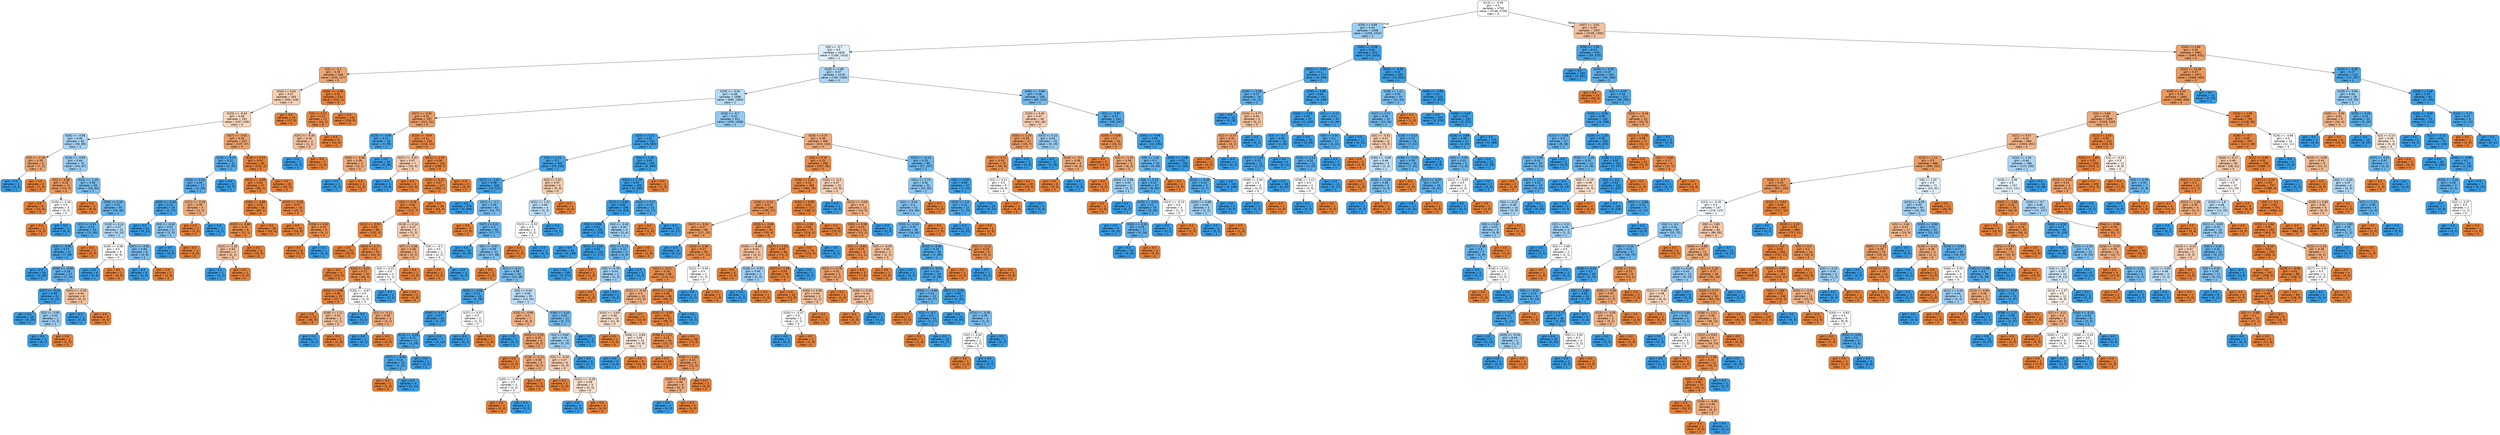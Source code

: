 digraph Tree {
node [shape=box, style="filled, rounded", color="black", fontname="helvetica"] ;
edge [fontname="helvetica"] ;
0 [label="X[13] <= -0.45\ngini = 0.5\nsamples = 4755\nvalue = [3746, 3739]\nclass = 0", fillcolor="#ffffff"] ;
1 [label="X[34] <= 0.69\ngini = 0.44\nsamples = 2298\nvalue = [1208, 2433]\nclass = 1", fillcolor="#9bcef2"] ;
0 -> 1 [labeldistance=2.5, labelangle=45, headlabel="True"] ;
2 [label="X[0] <= -0.7\ngini = 0.5\nsamples = 1626\nvalue = [1184, 1410]\nclass = 1", fillcolor="#dfeffb"] ;
1 -> 2 ;
3 [label="X[4] <= -0.1\ngini = 0.35\nsamples = 348\nvalue = [435, 127]\nclass = 0", fillcolor="#eda673"] ;
2 -> 3 ;
4 [label="X[10] <= 0.03\ngini = 0.47\nsamples = 205\nvalue = [204, 126]\nclass = 0", fillcolor="#f5cfb3"] ;
3 -> 4 ;
5 [label="X[33] <= -0.43\ngini = 0.48\nsamples = 191\nvalue = [187, 126]\nclass = 0", fillcolor="#f7d6be"] ;
4 -> 5 ;
6 [label="X[45] <= -0.56\ngini = 0.46\nsamples = 84\nvalue = [50, 89]\nclass = 1", fillcolor="#a8d4f4"] ;
5 -> 6 ;
7 [label="X[3] <= -1.19\ngini = 0.35\nsamples = 5\nvalue = [7, 2]\nclass = 0", fillcolor="#eca572"] ;
6 -> 7 ;
8 [label="gini = 0.0\nsamples = 1\nvalue = [0, 2]\nclass = 1", fillcolor="#399de5"] ;
7 -> 8 ;
9 [label="gini = 0.0\nsamples = 4\nvalue = [7, 0]\nclass = 0", fillcolor="#e58139"] ;
7 -> 9 ;
10 [label="X[29] <= -0.95\ngini = 0.44\nsamples = 79\nvalue = [43, 87]\nclass = 1", fillcolor="#9bcdf2"] ;
6 -> 10 ;
11 [label="X[5] <= 0.66\ngini = 0.28\nsamples = 11\nvalue = [15, 3]\nclass = 0", fillcolor="#ea9a61"] ;
10 -> 11 ;
12 [label="gini = 0.0\nsamples = 8\nvalue = [12, 0]\nclass = 0", fillcolor="#e58139"] ;
11 -> 12 ;
13 [label="X[39] <= 0.34\ngini = 0.5\nsamples = 3\nvalue = [3, 3]\nclass = 0", fillcolor="#ffffff"] ;
11 -> 13 ;
14 [label="gini = 0.0\nsamples = 2\nvalue = [3, 0]\nclass = 0", fillcolor="#e58139"] ;
13 -> 14 ;
15 [label="gini = 0.0\nsamples = 1\nvalue = [0, 3]\nclass = 1", fillcolor="#399de5"] ;
13 -> 15 ;
16 [label="X[21] <= -1.35\ngini = 0.38\nsamples = 68\nvalue = [28, 84]\nclass = 1", fillcolor="#7bbeee"] ;
10 -> 16 ;
17 [label="gini = 0.0\nsamples = 3\nvalue = [8, 0]\nclass = 0", fillcolor="#e58139"] ;
16 -> 17 ;
18 [label="X[39] <= 0.34\ngini = 0.31\nsamples = 65\nvalue = [20, 84]\nclass = 1", fillcolor="#68b4eb"] ;
16 -> 18 ;
19 [label="X[3] <= -0.01\ngini = 0.24\nsamples = 53\nvalue = [11, 69]\nclass = 1", fillcolor="#59ade9"] ;
18 -> 19 ;
20 [label="X[3] <= -0.95\ngini = 0.17\nsamples = 51\nvalue = [7, 69]\nclass = 1", fillcolor="#4da7e8"] ;
19 -> 20 ;
21 [label="gini = 0.0\nsamples = 24\nvalue = [0, 35]\nclass = 1", fillcolor="#399de5"] ;
20 -> 21 ;
22 [label="X[26] <= -0.66\ngini = 0.28\nsamples = 27\nvalue = [7, 34]\nclass = 1", fillcolor="#62b1ea"] ;
20 -> 22 ;
23 [label="X[27] <= -0.32\ngini = 0.06\nsamples = 21\nvalue = [1, 31]\nclass = 1", fillcolor="#3fa0e6"] ;
22 -> 23 ;
24 [label="gini = 0.0\nsamples = 19\nvalue = [0, 29]\nclass = 1", fillcolor="#399de5"] ;
23 -> 24 ;
25 [label="X[3] <= -0.91\ngini = 0.44\nsamples = 2\nvalue = [1, 2]\nclass = 1", fillcolor="#9ccef2"] ;
23 -> 25 ;
26 [label="gini = 0.0\nsamples = 1\nvalue = [0, 2]\nclass = 1", fillcolor="#399de5"] ;
25 -> 26 ;
27 [label="gini = 0.0\nsamples = 1\nvalue = [1, 0]\nclass = 0", fillcolor="#e58139"] ;
25 -> 27 ;
28 [label="X[47] <= -0.35\ngini = 0.44\nsamples = 6\nvalue = [6, 3]\nclass = 0", fillcolor="#f2c09c"] ;
22 -> 28 ;
29 [label="gini = 0.0\nsamples = 1\nvalue = [0, 3]\nclass = 1", fillcolor="#399de5"] ;
28 -> 29 ;
30 [label="gini = 0.0\nsamples = 5\nvalue = [6, 0]\nclass = 0", fillcolor="#e58139"] ;
28 -> 30 ;
31 [label="gini = 0.0\nsamples = 2\nvalue = [4, 0]\nclass = 0", fillcolor="#e58139"] ;
19 -> 31 ;
32 [label="X[18] <= 0.14\ngini = 0.47\nsamples = 12\nvalue = [9, 15]\nclass = 1", fillcolor="#b0d8f5"] ;
18 -> 32 ;
33 [label="X[30] <= 0.58\ngini = 0.5\nsamples = 6\nvalue = [6, 6]\nclass = 0", fillcolor="#ffffff"] ;
32 -> 33 ;
34 [label="gini = 0.0\nsamples = 4\nvalue = [0, 6]\nclass = 1", fillcolor="#399de5"] ;
33 -> 34 ;
35 [label="gini = 0.0\nsamples = 2\nvalue = [6, 0]\nclass = 0", fillcolor="#e58139"] ;
33 -> 35 ;
36 [label="X[47] <= -0.91\ngini = 0.38\nsamples = 6\nvalue = [3, 9]\nclass = 1", fillcolor="#7bbeee"] ;
32 -> 36 ;
37 [label="gini = 0.0\nsamples = 4\nvalue = [0, 9]\nclass = 1", fillcolor="#399de5"] ;
36 -> 37 ;
38 [label="gini = 0.0\nsamples = 2\nvalue = [3, 0]\nclass = 0", fillcolor="#e58139"] ;
36 -> 38 ;
39 [label="X[47] <= -0.91\ngini = 0.33\nsamples = 107\nvalue = [137, 37]\nclass = 0", fillcolor="#eca36e"] ;
5 -> 39 ;
40 [label="X[18] <= 0.14\ngini = 0.22\nsamples = 22\nvalue = [5, 35]\nclass = 1", fillcolor="#55abe9"] ;
39 -> 40 ;
41 [label="X[26] <= 0.53\ngini = 0.26\nsamples = 17\nvalue = [5, 28]\nclass = 1", fillcolor="#5caeea"] ;
40 -> 41 ;
42 [label="X[26] <= -0.44\ngini = 0.13\nsamples = 14\nvalue = [2, 27]\nclass = 1", fillcolor="#48a4e7"] ;
41 -> 42 ;
43 [label="gini = 0.0\nsamples = 11\nvalue = [0, 22]\nclass = 1", fillcolor="#399de5"] ;
42 -> 43 ;
44 [label="X[4] <= -0.42\ngini = 0.41\nsamples = 3\nvalue = [2, 5]\nclass = 1", fillcolor="#88c4ef"] ;
42 -> 44 ;
45 [label="gini = 0.0\nsamples = 2\nvalue = [0, 5]\nclass = 1", fillcolor="#399de5"] ;
44 -> 45 ;
46 [label="gini = 0.0\nsamples = 1\nvalue = [2, 0]\nclass = 0", fillcolor="#e58139"] ;
44 -> 46 ;
47 [label="X[21] <= -0.29\ngini = 0.38\nsamples = 3\nvalue = [3, 1]\nclass = 0", fillcolor="#eeab7b"] ;
41 -> 47 ;
48 [label="gini = 0.0\nsamples = 2\nvalue = [3, 0]\nclass = 0", fillcolor="#e58139"] ;
47 -> 48 ;
49 [label="gini = 0.0\nsamples = 1\nvalue = [0, 1]\nclass = 1", fillcolor="#399de5"] ;
47 -> 49 ;
50 [label="gini = 0.0\nsamples = 5\nvalue = [0, 7]\nclass = 1", fillcolor="#399de5"] ;
40 -> 50 ;
51 [label="X[18] <= 0.14\ngini = 0.03\nsamples = 85\nvalue = [132, 2]\nclass = 0", fillcolor="#e5833c"] ;
39 -> 51 ;
52 [label="X[15] <= -0.05\ngini = 0.04\nsamples = 57\nvalue = [90, 2]\nclass = 0", fillcolor="#e6843d"] ;
51 -> 52 ;
53 [label="X[46] <= -0.89\ngini = 0.03\nsamples = 38\nvalue = [65, 1]\nclass = 0", fillcolor="#e5833c"] ;
52 -> 53 ;
54 [label="X[20] <= -0.66\ngini = 0.14\nsamples = 8\nvalue = [12, 1]\nclass = 0", fillcolor="#e78c49"] ;
53 -> 54 ;
55 [label="X[31] <= 1.32\ngini = 0.44\nsamples = 2\nvalue = [2, 1]\nclass = 0", fillcolor="#f2c09c"] ;
54 -> 55 ;
56 [label="gini = 0.0\nsamples = 1\nvalue = [0, 1]\nclass = 1", fillcolor="#399de5"] ;
55 -> 56 ;
57 [label="gini = 0.0\nsamples = 1\nvalue = [2, 0]\nclass = 0", fillcolor="#e58139"] ;
55 -> 57 ;
58 [label="gini = 0.0\nsamples = 6\nvalue = [10, 0]\nclass = 0", fillcolor="#e58139"] ;
54 -> 58 ;
59 [label="gini = 0.0\nsamples = 30\nvalue = [53, 0]\nclass = 0", fillcolor="#e58139"] ;
53 -> 59 ;
60 [label="X[33] <= -0.28\ngini = 0.07\nsamples = 19\nvalue = [25, 1]\nclass = 0", fillcolor="#e68641"] ;
52 -> 60 ;
61 [label="gini = 0.0\nsamples = 10\nvalue = [16, 0]\nclass = 0", fillcolor="#e58139"] ;
60 -> 61 ;
62 [label="X[26] <= 0.02\ngini = 0.18\nsamples = 9\nvalue = [9, 1]\nclass = 0", fillcolor="#e88f4f"] ;
60 -> 62 ;
63 [label="gini = 0.0\nsamples = 8\nvalue = [9, 0]\nclass = 0", fillcolor="#e58139"] ;
62 -> 63 ;
64 [label="gini = 0.0\nsamples = 1\nvalue = [0, 1]\nclass = 1", fillcolor="#399de5"] ;
62 -> 64 ;
65 [label="gini = 0.0\nsamples = 28\nvalue = [42, 0]\nclass = 0", fillcolor="#e58139"] ;
51 -> 65 ;
66 [label="gini = 0.0\nsamples = 14\nvalue = [17, 0]\nclass = 0", fillcolor="#e58139"] ;
4 -> 66 ;
67 [label="X[45] <= -2.48\ngini = 0.01\nsamples = 143\nvalue = [231, 1]\nclass = 0", fillcolor="#e5823a"] ;
3 -> 67 ;
68 [label="X[4] <= 0.22\ngini = 0.12\nsamples = 11\nvalue = [15, 1]\nclass = 0", fillcolor="#e78946"] ;
67 -> 68 ;
69 [label="X[47] <= -0.35\ngini = 0.44\nsamples = 2\nvalue = [2, 1]\nclass = 0", fillcolor="#f2c09c"] ;
68 -> 69 ;
70 [label="gini = 0.0\nsamples = 1\nvalue = [0, 1]\nclass = 1", fillcolor="#399de5"] ;
69 -> 70 ;
71 [label="gini = 0.0\nsamples = 1\nvalue = [2, 0]\nclass = 0", fillcolor="#e58139"] ;
69 -> 71 ;
72 [label="gini = 0.0\nsamples = 9\nvalue = [13, 0]\nclass = 0", fillcolor="#e58139"] ;
68 -> 72 ;
73 [label="gini = 0.0\nsamples = 132\nvalue = [216, 0]\nclass = 0", fillcolor="#e58139"] ;
67 -> 73 ;
74 [label="X[28] <= 0.89\ngini = 0.47\nsamples = 1278\nvalue = [749, 1283]\nclass = 1", fillcolor="#add6f4"] ;
2 -> 74 ;
75 [label="X[29] <= -0.95\ngini = 0.48\nsamples = 1088\nvalue = [680, 1060]\nclass = 1", fillcolor="#b8dcf6"] ;
74 -> 75 ;
76 [label="X[47] <= -0.91\ngini = 0.31\nsamples = 167\nvalue = [221, 52]\nclass = 0", fillcolor="#eb9f68"] ;
75 -> 76 ;
77 [label="X[15] <= -0.05\ngini = 0.13\nsamples = 28\nvalue = [3, 39]\nclass = 1", fillcolor="#48a5e7"] ;
76 -> 77 ;
78 [label="X[45] <= -0.56\ngini = 0.38\nsamples = 2\nvalue = [3, 1]\nclass = 0", fillcolor="#eeab7b"] ;
77 -> 78 ;
79 [label="gini = 0.0\nsamples = 1\nvalue = [0, 1]\nclass = 1", fillcolor="#399de5"] ;
78 -> 79 ;
80 [label="gini = 0.0\nsamples = 1\nvalue = [3, 0]\nclass = 0", fillcolor="#e58139"] ;
78 -> 80 ;
81 [label="gini = 0.0\nsamples = 26\nvalue = [0, 38]\nclass = 1", fillcolor="#399de5"] ;
77 -> 81 ;
82 [label="X[14] <= -4.64\ngini = 0.11\nsamples = 139\nvalue = [218, 13]\nclass = 0", fillcolor="#e78945"] ;
76 -> 82 ;
83 [label="X[27] <= -0.92\ngini = 0.47\nsamples = 7\nvalue = [10, 6]\nclass = 0", fillcolor="#f5cdb0"] ;
82 -> 83 ;
84 [label="gini = 0.0\nsamples = 3\nvalue = [0, 6]\nclass = 1", fillcolor="#399de5"] ;
83 -> 84 ;
85 [label="gini = 0.0\nsamples = 4\nvalue = [10, 0]\nclass = 0", fillcolor="#e58139"] ;
83 -> 85 ;
86 [label="X[31] <= 1.32\ngini = 0.06\nsamples = 132\nvalue = [208, 7]\nclass = 0", fillcolor="#e68540"] ;
82 -> 86 ;
87 [label="X[20] <= 0.33\ngini = 0.07\nsamples = 127\nvalue = [200, 7]\nclass = 0", fillcolor="#e68540"] ;
86 -> 87 ;
88 [label="X[0] <= 0.78\ngini = 0.09\nsamples = 91\nvalue = [137, 7]\nclass = 0", fillcolor="#e68743"] ;
87 -> 88 ;
89 [label="X[21] <= -0.53\ngini = 0.06\nsamples = 86\nvalue = [132, 4]\nclass = 0", fillcolor="#e6853f"] ;
88 -> 89 ;
90 [label="gini = 0.0\nsamples = 51\nvalue = [78, 0]\nclass = 0", fillcolor="#e58139"] ;
89 -> 90 ;
91 [label="X[44] <= 0.17\ngini = 0.13\nsamples = 35\nvalue = [54, 4]\nclass = 0", fillcolor="#e78a48"] ;
89 -> 91 ;
92 [label="gini = 0.0\nsamples = 6\nvalue = [14, 0]\nclass = 0", fillcolor="#e58139"] ;
91 -> 92 ;
93 [label="X[20] <= 0.21\ngini = 0.17\nsamples = 29\nvalue = [40, 4]\nclass = 0", fillcolor="#e88e4d"] ;
91 -> 93 ;
94 [label="X[33] <= 0.08\ngini = 0.05\nsamples = 25\nvalue = [37, 1]\nclass = 0", fillcolor="#e6843e"] ;
93 -> 94 ;
95 [label="gini = 0.0\nsamples = 22\nvalue = [35, 0]\nclass = 0", fillcolor="#e58139"] ;
94 -> 95 ;
96 [label="X[38] <= 1.11\ngini = 0.44\nsamples = 3\nvalue = [2, 1]\nclass = 0", fillcolor="#f2c09c"] ;
94 -> 96 ;
97 [label="gini = 0.0\nsamples = 1\nvalue = [0, 1]\nclass = 1", fillcolor="#399de5"] ;
96 -> 97 ;
98 [label="gini = 0.0\nsamples = 2\nvalue = [2, 0]\nclass = 0", fillcolor="#e58139"] ;
96 -> 98 ;
99 [label="X[26] <= -0.67\ngini = 0.5\nsamples = 4\nvalue = [3, 3]\nclass = 0", fillcolor="#ffffff"] ;
93 -> 99 ;
100 [label="gini = 0.0\nsamples = 1\nvalue = [0, 2]\nclass = 1", fillcolor="#399de5"] ;
99 -> 100 ;
101 [label="X[1] <= -0.11\ngini = 0.38\nsamples = 3\nvalue = [3, 1]\nclass = 0", fillcolor="#eeab7b"] ;
99 -> 101 ;
102 [label="gini = 0.0\nsamples = 1\nvalue = [0, 1]\nclass = 1", fillcolor="#399de5"] ;
101 -> 102 ;
103 [label="gini = 0.0\nsamples = 2\nvalue = [3, 0]\nclass = 0", fillcolor="#e58139"] ;
101 -> 103 ;
104 [label="X[18] <= 0.14\ngini = 0.47\nsamples = 5\nvalue = [5, 3]\nclass = 0", fillcolor="#f5cdb0"] ;
88 -> 104 ;
105 [label="X[7] <= 4.28\ngini = 0.38\nsamples = 3\nvalue = [3, 1]\nclass = 0", fillcolor="#eeab7b"] ;
104 -> 105 ;
106 [label="X[3] <= 0.31\ngini = 0.5\nsamples = 2\nvalue = [1, 1]\nclass = 0", fillcolor="#ffffff"] ;
105 -> 106 ;
107 [label="gini = 0.0\nsamples = 1\nvalue = [0, 1]\nclass = 1", fillcolor="#399de5"] ;
106 -> 107 ;
108 [label="gini = 0.0\nsamples = 1\nvalue = [1, 0]\nclass = 0", fillcolor="#e58139"] ;
106 -> 108 ;
109 [label="gini = 0.0\nsamples = 1\nvalue = [2, 0]\nclass = 0", fillcolor="#e58139"] ;
105 -> 109 ;
110 [label="X[4] <= -0.1\ngini = 0.5\nsamples = 2\nvalue = [2, 2]\nclass = 0", fillcolor="#ffffff"] ;
104 -> 110 ;
111 [label="gini = 0.0\nsamples = 1\nvalue = [2, 0]\nclass = 0", fillcolor="#e58139"] ;
110 -> 111 ;
112 [label="gini = 0.0\nsamples = 1\nvalue = [0, 2]\nclass = 1", fillcolor="#399de5"] ;
110 -> 112 ;
113 [label="gini = 0.0\nsamples = 36\nvalue = [63, 0]\nclass = 0", fillcolor="#e58139"] ;
87 -> 113 ;
114 [label="gini = 0.0\nsamples = 5\nvalue = [8, 0]\nclass = 0", fillcolor="#e58139"] ;
86 -> 114 ;
115 [label="X[26] <= -0.7\ngini = 0.43\nsamples = 921\nvalue = [459, 1008]\nclass = 1", fillcolor="#93caf1"] ;
75 -> 115 ;
116 [label="X[20] <= 0.21\ngini = 0.07\nsamples = 552\nvalue = [35, 865]\nclass = 1", fillcolor="#41a1e6"] ;
115 -> 116 ;
117 [label="X[3] <= 1.11\ngini = 0.1\nsamples = 345\nvalue = [29, 525]\nclass = 1", fillcolor="#44a2e6"] ;
116 -> 117 ;
118 [label="X[27] <= -1.01\ngini = 0.08\nsamples = 340\nvalue = [24, 522]\nclass = 1", fillcolor="#42a2e6"] ;
117 -> 118 ;
119 [label="gini = 0.0\nsamples = 279\nvalue = [0, 445]\nclass = 1", fillcolor="#399de5"] ;
118 -> 119 ;
120 [label="X[21] <= -1.2\ngini = 0.36\nsamples = 61\nvalue = [24, 77]\nclass = 1", fillcolor="#77bced"] ;
118 -> 120 ;
121 [label="gini = 0.0\nsamples = 3\nvalue = [7, 0]\nclass = 0", fillcolor="#e58139"] ;
120 -> 121 ;
122 [label="X[47] <= 0.21\ngini = 0.3\nsamples = 58\nvalue = [17, 77]\nclass = 1", fillcolor="#65b3eb"] ;
120 -> 122 ;
123 [label="gini = 0.0\nsamples = 16\nvalue = [0, 29]\nclass = 1", fillcolor="#399de5"] ;
122 -> 123 ;
124 [label="X[2] <= -0.97\ngini = 0.39\nsamples = 42\nvalue = [17, 48]\nclass = 1", fillcolor="#7fc0ee"] ;
122 -> 124 ;
125 [label="gini = 0.0\nsamples = 2\nvalue = [2, 0]\nclass = 0", fillcolor="#e58139"] ;
124 -> 125 ;
126 [label="X[1] <= -0.11\ngini = 0.36\nsamples = 40\nvalue = [15, 48]\nclass = 1", fillcolor="#77bced"] ;
124 -> 126 ;
127 [label="X[30] <= 0.58\ngini = 0.12\nsamples = 20\nvalue = [2, 28]\nclass = 1", fillcolor="#47a4e7"] ;
126 -> 127 ;
128 [label="X[46] <= 0.43\ngini = 0.07\nsamples = 18\nvalue = [1, 27]\nclass = 1", fillcolor="#40a1e6"] ;
127 -> 128 ;
129 [label="X[15] <= -0.05\ngini = 0.12\nsamples = 11\nvalue = [1, 14]\nclass = 1", fillcolor="#47a4e7"] ;
128 -> 129 ;
130 [label="X[27] <= -0.93\ngini = 0.14\nsamples = 10\nvalue = [1, 12]\nclass = 1", fillcolor="#49a5e7"] ;
129 -> 130 ;
131 [label="gini = 0.0\nsamples = 1\nvalue = [1, 0]\nclass = 0", fillcolor="#e58139"] ;
130 -> 131 ;
132 [label="gini = 0.0\nsamples = 9\nvalue = [0, 12]\nclass = 1", fillcolor="#399de5"] ;
130 -> 132 ;
133 [label="gini = 0.0\nsamples = 1\nvalue = [0, 2]\nclass = 1", fillcolor="#399de5"] ;
129 -> 133 ;
134 [label="gini = 0.0\nsamples = 7\nvalue = [0, 13]\nclass = 1", fillcolor="#399de5"] ;
128 -> 134 ;
135 [label="X[27] <= 0.37\ngini = 0.5\nsamples = 2\nvalue = [1, 1]\nclass = 0", fillcolor="#ffffff"] ;
127 -> 135 ;
136 [label="gini = 0.0\nsamples = 1\nvalue = [0, 1]\nclass = 1", fillcolor="#399de5"] ;
135 -> 136 ;
137 [label="gini = 0.0\nsamples = 1\nvalue = [1, 0]\nclass = 0", fillcolor="#e58139"] ;
135 -> 137 ;
138 [label="X[0] <= 0.04\ngini = 0.48\nsamples = 20\nvalue = [13, 20]\nclass = 1", fillcolor="#baddf6"] ;
126 -> 138 ;
139 [label="X[20] <= -0.66\ngini = 0.4\nsamples = 7\nvalue = [8, 3]\nclass = 0", fillcolor="#efb083"] ;
138 -> 139 ;
140 [label="gini = 0.0\nsamples = 1\nvalue = [0, 1]\nclass = 1", fillcolor="#399de5"] ;
139 -> 140 ;
141 [label="X[43] <= 0.59\ngini = 0.32\nsamples = 6\nvalue = [8, 2]\nclass = 0", fillcolor="#eca06a"] ;
139 -> 141 ;
142 [label="gini = 0.0\nsamples = 1\nvalue = [2, 0]\nclass = 0", fillcolor="#e58139"] ;
141 -> 142 ;
143 [label="X[18] <= 0.14\ngini = 0.38\nsamples = 5\nvalue = [6, 2]\nclass = 0", fillcolor="#eeab7b"] ;
141 -> 143 ;
144 [label="X[20] <= -0.35\ngini = 0.5\nsamples = 3\nvalue = [2, 2]\nclass = 0", fillcolor="#ffffff"] ;
143 -> 144 ;
145 [label="gini = 0.0\nsamples = 1\nvalue = [2, 0]\nclass = 0", fillcolor="#e58139"] ;
144 -> 145 ;
146 [label="gini = 0.0\nsamples = 2\nvalue = [0, 2]\nclass = 1", fillcolor="#399de5"] ;
144 -> 146 ;
147 [label="gini = 0.0\nsamples = 2\nvalue = [4, 0]\nclass = 0", fillcolor="#e58139"] ;
143 -> 147 ;
148 [label="X[46] <= 0.43\ngini = 0.35\nsamples = 13\nvalue = [5, 17]\nclass = 1", fillcolor="#73baed"] ;
138 -> 148 ;
149 [label="X[2] <= 0.64\ngini = 0.44\nsamples = 10\nvalue = [5, 10]\nclass = 1", fillcolor="#9ccef2"] ;
148 -> 149 ;
150 [label="X[2] <= -0.43\ngini = 0.47\nsamples = 6\nvalue = [5, 3]\nclass = 0", fillcolor="#f5cdb0"] ;
149 -> 150 ;
151 [label="gini = 0.0\nsamples = 1\nvalue = [1, 0]\nclass = 0", fillcolor="#e58139"] ;
150 -> 151 ;
152 [label="X[21] <= -0.29\ngini = 0.49\nsamples = 5\nvalue = [4, 3]\nclass = 0", fillcolor="#f8e0ce"] ;
150 -> 152 ;
153 [label="gini = 0.0\nsamples = 2\nvalue = [0, 3]\nclass = 1", fillcolor="#399de5"] ;
152 -> 153 ;
154 [label="gini = 0.0\nsamples = 3\nvalue = [4, 0]\nclass = 0", fillcolor="#e58139"] ;
152 -> 154 ;
155 [label="gini = 0.0\nsamples = 4\nvalue = [0, 7]\nclass = 1", fillcolor="#399de5"] ;
149 -> 155 ;
156 [label="gini = 0.0\nsamples = 3\nvalue = [0, 7]\nclass = 1", fillcolor="#399de5"] ;
148 -> 156 ;
157 [label="X[4] <= 1.51\ngini = 0.47\nsamples = 5\nvalue = [5, 3]\nclass = 0", fillcolor="#f5cdb0"] ;
117 -> 157 ;
158 [label="X[31] <= 1.32\ngini = 0.48\nsamples = 4\nvalue = [2, 3]\nclass = 1", fillcolor="#bddef6"] ;
157 -> 158 ;
159 [label="X[13] <= -0.55\ngini = 0.5\nsamples = 3\nvalue = [2, 2]\nclass = 0", fillcolor="#ffffff"] ;
158 -> 159 ;
160 [label="gini = 0.0\nsamples = 1\nvalue = [2, 0]\nclass = 0", fillcolor="#e58139"] ;
159 -> 160 ;
161 [label="gini = 0.0\nsamples = 2\nvalue = [0, 2]\nclass = 1", fillcolor="#399de5"] ;
159 -> 161 ;
162 [label="gini = 0.0\nsamples = 1\nvalue = [0, 1]\nclass = 1", fillcolor="#399de5"] ;
158 -> 162 ;
163 [label="gini = 0.0\nsamples = 1\nvalue = [3, 0]\nclass = 0", fillcolor="#e58139"] ;
157 -> 163 ;
164 [label="X[4] <= 1.34\ngini = 0.03\nsamples = 207\nvalue = [6, 340]\nclass = 1", fillcolor="#3c9fe5"] ;
116 -> 164 ;
165 [label="X[41] <= 2.74\ngini = 0.03\nsamples = 206\nvalue = [5, 340]\nclass = 1", fillcolor="#3c9ee5"] ;
164 -> 165 ;
166 [label="X[27] <= 0.04\ngini = 0.02\nsamples = 195\nvalue = [3, 323]\nclass = 1", fillcolor="#3b9ee5"] ;
165 -> 166 ;
167 [label="X[0] <= 0.04\ngini = 0.01\nsamples = 191\nvalue = [1, 319]\nclass = 1", fillcolor="#3a9de5"] ;
166 -> 167 ;
168 [label="gini = 0.0\nsamples = 81\nvalue = [0, 148]\nclass = 1", fillcolor="#399de5"] ;
167 -> 168 ;
169 [label="X[11] <= 1.54\ngini = 0.01\nsamples = 110\nvalue = [1, 171]\nclass = 1", fillcolor="#3a9ee5"] ;
167 -> 169 ;
170 [label="gini = 0.0\nsamples = 109\nvalue = [0, 171]\nclass = 1", fillcolor="#399de5"] ;
169 -> 170 ;
171 [label="gini = 0.0\nsamples = 1\nvalue = [1, 0]\nclass = 0", fillcolor="#e58139"] ;
169 -> 171 ;
172 [label="X[4] <= -0.42\ngini = 0.44\nsamples = 4\nvalue = [2, 4]\nclass = 1", fillcolor="#9ccef2"] ;
166 -> 172 ;
173 [label="X[1] <= 5.21\ngini = 0.32\nsamples = 3\nvalue = [1, 4]\nclass = 1", fillcolor="#6ab6ec"] ;
172 -> 173 ;
174 [label="X[0] <= 0.78\ngini = 0.44\nsamples = 2\nvalue = [1, 2]\nclass = 1", fillcolor="#9ccef2"] ;
173 -> 174 ;
175 [label="gini = 0.0\nsamples = 1\nvalue = [1, 0]\nclass = 0", fillcolor="#e58139"] ;
174 -> 175 ;
176 [label="gini = 0.0\nsamples = 1\nvalue = [0, 2]\nclass = 1", fillcolor="#399de5"] ;
174 -> 176 ;
177 [label="gini = 0.0\nsamples = 1\nvalue = [0, 2]\nclass = 1", fillcolor="#399de5"] ;
173 -> 177 ;
178 [label="gini = 0.0\nsamples = 1\nvalue = [1, 0]\nclass = 0", fillcolor="#e58139"] ;
172 -> 178 ;
179 [label="X[44] <= 0.17\ngini = 0.19\nsamples = 11\nvalue = [2, 17]\nclass = 1", fillcolor="#50a9e8"] ;
165 -> 179 ;
180 [label="gini = 0.0\nsamples = 1\nvalue = [2, 0]\nclass = 0", fillcolor="#e58139"] ;
179 -> 180 ;
181 [label="gini = 0.0\nsamples = 10\nvalue = [0, 17]\nclass = 1", fillcolor="#399de5"] ;
179 -> 181 ;
182 [label="gini = 0.0\nsamples = 1\nvalue = [1, 0]\nclass = 0", fillcolor="#e58139"] ;
164 -> 182 ;
183 [label="X[26] <= 0.37\ngini = 0.38\nsamples = 369\nvalue = [424, 143]\nclass = 0", fillcolor="#eeab7c"] ;
115 -> 183 ;
184 [label="X[0] <= 0.78\ngini = 0.15\nsamples = 280\nvalue = [397, 36]\nclass = 0", fillcolor="#e78c4b"] ;
183 -> 184 ;
185 [label="X[39] <= 0.34\ngini = 0.13\nsamples = 265\nvalue = [384, 28]\nclass = 0", fillcolor="#e78a47"] ;
184 -> 185 ;
186 [label="X[18] <= 0.14\ngini = 0.21\nsamples = 148\nvalue = [195, 27]\nclass = 0", fillcolor="#e99254"] ;
185 -> 186 ;
187 [label="X[47] <= -0.91\ngini = 0.27\nsamples = 98\nvalue = [117, 23]\nclass = 0", fillcolor="#ea9a60"] ;
186 -> 187 ;
188 [label="gini = 0.0\nsamples = 8\nvalue = [0, 11]\nclass = 1", fillcolor="#399de5"] ;
187 -> 188 ;
189 [label="X[24] <= 1.06\ngini = 0.17\nsamples = 90\nvalue = [117, 12]\nclass = 0", fillcolor="#e88e4d"] ;
187 -> 189 ;
190 [label="X[1] <= -0.11\ngini = 0.16\nsamples = 88\nvalue = [116, 11]\nclass = 0", fillcolor="#e78d4c"] ;
189 -> 190 ;
191 [label="X[22] <= -0.23\ngini = 0.4\nsamples = 20\nvalue = [21, 8]\nclass = 0", fillcolor="#efb184"] ;
190 -> 191 ;
192 [label="X[43] <= -0.63\ngini = 0.49\nsamples = 15\nvalue = [11, 8]\nclass = 0", fillcolor="#f8ddc9"] ;
191 -> 192 ;
193 [label="gini = 0.0\nsamples = 1\nvalue = [1, 0]\nclass = 0", fillcolor="#e58139"] ;
192 -> 193 ;
194 [label="X[46] <= -0.89\ngini = 0.49\nsamples = 14\nvalue = [10, 8]\nclass = 0", fillcolor="#fae6d7"] ;
192 -> 194 ;
195 [label="gini = 0.0\nsamples = 6\nvalue = [0, 8]\nclass = 1", fillcolor="#399de5"] ;
194 -> 195 ;
196 [label="gini = 0.0\nsamples = 8\nvalue = [10, 0]\nclass = 0", fillcolor="#e58139"] ;
194 -> 196 ;
197 [label="gini = 0.0\nsamples = 5\nvalue = [10, 0]\nclass = 0", fillcolor="#e58139"] ;
191 -> 197 ;
198 [label="X[27] <= 1.56\ngini = 0.06\nsamples = 68\nvalue = [95, 3]\nclass = 0", fillcolor="#e6853f"] ;
190 -> 198 ;
199 [label="X[33] <= -0.43\ngini = 0.04\nsamples = 67\nvalue = [95, 2]\nclass = 0", fillcolor="#e6843d"] ;
198 -> 199 ;
200 [label="X[38] <= 1.11\ngini = 0.15\nsamples = 19\nvalue = [23, 2]\nclass = 0", fillcolor="#e78c4a"] ;
199 -> 200 ;
201 [label="gini = 0.0\nsamples = 10\nvalue = [11, 0]\nclass = 0", fillcolor="#e58139"] ;
200 -> 201 ;
202 [label="X[46] <= 0.43\ngini = 0.24\nsamples = 9\nvalue = [12, 2]\nclass = 0", fillcolor="#e9965a"] ;
200 -> 202 ;
203 [label="X[26] <= -0.65\ngini = 0.38\nsamples = 6\nvalue = [6, 2]\nclass = 0", fillcolor="#eeab7b"] ;
202 -> 203 ;
204 [label="gini = 0.0\nsamples = 1\nvalue = [0, 2]\nclass = 1", fillcolor="#399de5"] ;
203 -> 204 ;
205 [label="gini = 0.0\nsamples = 5\nvalue = [6, 0]\nclass = 0", fillcolor="#e58139"] ;
203 -> 205 ;
206 [label="gini = 0.0\nsamples = 3\nvalue = [6, 0]\nclass = 0", fillcolor="#e58139"] ;
202 -> 206 ;
207 [label="gini = 0.0\nsamples = 48\nvalue = [72, 0]\nclass = 0", fillcolor="#e58139"] ;
199 -> 207 ;
208 [label="gini = 0.0\nsamples = 1\nvalue = [0, 1]\nclass = 1", fillcolor="#399de5"] ;
198 -> 208 ;
209 [label="X[22] <= 0.45\ngini = 0.5\nsamples = 2\nvalue = [1, 1]\nclass = 0", fillcolor="#ffffff"] ;
189 -> 209 ;
210 [label="gini = 0.0\nsamples = 1\nvalue = [0, 1]\nclass = 1", fillcolor="#399de5"] ;
209 -> 210 ;
211 [label="gini = 0.0\nsamples = 1\nvalue = [1, 0]\nclass = 0", fillcolor="#e58139"] ;
209 -> 211 ;
212 [label="X[20] <= -0.96\ngini = 0.09\nsamples = 50\nvalue = [78, 4]\nclass = 0", fillcolor="#e68743"] ;
186 -> 212 ;
213 [label="X[26] <= -0.63\ngini = 0.44\nsamples = 4\nvalue = [4, 2]\nclass = 0", fillcolor="#f2c09c"] ;
212 -> 213 ;
214 [label="gini = 0.0\nsamples = 2\nvalue = [3, 0]\nclass = 0", fillcolor="#e58139"] ;
213 -> 214 ;
215 [label="X[26] <= -0.57\ngini = 0.44\nsamples = 2\nvalue = [1, 2]\nclass = 1", fillcolor="#9ccef2"] ;
213 -> 215 ;
216 [label="gini = 0.0\nsamples = 1\nvalue = [0, 2]\nclass = 1", fillcolor="#399de5"] ;
215 -> 216 ;
217 [label="gini = 0.0\nsamples = 1\nvalue = [1, 0]\nclass = 0", fillcolor="#e58139"] ;
215 -> 217 ;
218 [label="X[27] <= 1.52\ngini = 0.05\nsamples = 46\nvalue = [74, 2]\nclass = 0", fillcolor="#e6843e"] ;
212 -> 218 ;
219 [label="X[27] <= 1.19\ngini = 0.03\nsamples = 45\nvalue = [74, 1]\nclass = 0", fillcolor="#e5833c"] ;
218 -> 219 ;
220 [label="gini = 0.0\nsamples = 42\nvalue = [72, 0]\nclass = 0", fillcolor="#e58139"] ;
219 -> 220 ;
221 [label="X[30] <= 0.58\ngini = 0.44\nsamples = 3\nvalue = [2, 1]\nclass = 0", fillcolor="#f2c09c"] ;
219 -> 221 ;
222 [label="X[33] <= -0.37\ngini = 0.5\nsamples = 2\nvalue = [1, 1]\nclass = 0", fillcolor="#ffffff"] ;
221 -> 222 ;
223 [label="gini = 0.0\nsamples = 1\nvalue = [0, 1]\nclass = 1", fillcolor="#399de5"] ;
222 -> 223 ;
224 [label="gini = 0.0\nsamples = 1\nvalue = [1, 0]\nclass = 0", fillcolor="#e58139"] ;
222 -> 224 ;
225 [label="gini = 0.0\nsamples = 1\nvalue = [1, 0]\nclass = 0", fillcolor="#e58139"] ;
221 -> 225 ;
226 [label="gini = 0.0\nsamples = 1\nvalue = [0, 1]\nclass = 1", fillcolor="#399de5"] ;
218 -> 226 ;
227 [label="X[30] <= 0.58\ngini = 0.01\nsamples = 117\nvalue = [189, 1]\nclass = 0", fillcolor="#e5823a"] ;
185 -> 227 ;
228 [label="X[5] <= 2.49\ngini = 0.02\nsamples = 77\nvalue = [114, 1]\nclass = 0", fillcolor="#e5823b"] ;
227 -> 228 ;
229 [label="gini = 0.0\nsamples = 76\nvalue = [114, 0]\nclass = 0", fillcolor="#e58139"] ;
228 -> 229 ;
230 [label="gini = 0.0\nsamples = 1\nvalue = [0, 1]\nclass = 1", fillcolor="#399de5"] ;
228 -> 230 ;
231 [label="gini = 0.0\nsamples = 40\nvalue = [75, 0]\nclass = 0", fillcolor="#e58139"] ;
227 -> 231 ;
232 [label="X[44] <= -0.4\ngini = 0.47\nsamples = 15\nvalue = [13, 8]\nclass = 0", fillcolor="#f5cfb3"] ;
184 -> 232 ;
233 [label="gini = 0.0\nsamples = 2\nvalue = [0, 3]\nclass = 1", fillcolor="#399de5"] ;
232 -> 233 ;
234 [label="X[15] <= -0.05\ngini = 0.4\nsamples = 13\nvalue = [13, 5]\nclass = 0", fillcolor="#efb185"] ;
232 -> 234 ;
235 [label="X[30] <= 0.58\ngini = 0.23\nsamples = 10\nvalue = [13, 2]\nclass = 0", fillcolor="#e99457"] ;
234 -> 235 ;
236 [label="X[2] <= -0.43\ngini = 0.15\nsamples = 8\nvalue = [11, 1]\nclass = 0", fillcolor="#e78c4b"] ;
235 -> 236 ;
237 [label="X[21] <= -0.76\ngini = 0.32\nsamples = 3\nvalue = [4, 1]\nclass = 0", fillcolor="#eca06a"] ;
236 -> 237 ;
238 [label="gini = 0.0\nsamples = 1\nvalue = [2, 0]\nclass = 0", fillcolor="#e58139"] ;
237 -> 238 ;
239 [label="X[39] <= 0.34\ngini = 0.44\nsamples = 2\nvalue = [2, 1]\nclass = 0", fillcolor="#f2c09c"] ;
237 -> 239 ;
240 [label="gini = 0.0\nsamples = 1\nvalue = [2, 0]\nclass = 0", fillcolor="#e58139"] ;
239 -> 240 ;
241 [label="gini = 0.0\nsamples = 1\nvalue = [0, 1]\nclass = 1", fillcolor="#399de5"] ;
239 -> 241 ;
242 [label="gini = 0.0\nsamples = 5\nvalue = [7, 0]\nclass = 0", fillcolor="#e58139"] ;
236 -> 242 ;
243 [label="X[3] <= -0.05\ngini = 0.44\nsamples = 2\nvalue = [2, 1]\nclass = 0", fillcolor="#f2c09c"] ;
235 -> 243 ;
244 [label="gini = 0.0\nsamples = 1\nvalue = [2, 0]\nclass = 0", fillcolor="#e58139"] ;
243 -> 244 ;
245 [label="gini = 0.0\nsamples = 1\nvalue = [0, 1]\nclass = 1", fillcolor="#399de5"] ;
243 -> 245 ;
246 [label="gini = 0.0\nsamples = 3\nvalue = [0, 3]\nclass = 1", fillcolor="#399de5"] ;
234 -> 246 ;
247 [label="X[33] <= -0.12\ngini = 0.32\nsamples = 89\nvalue = [27, 107]\nclass = 1", fillcolor="#6bb6ec"] ;
183 -> 247 ;
248 [label="X[41] <= 2.74\ngini = 0.42\nsamples = 52\nvalue = [25, 60]\nclass = 1", fillcolor="#8bc6f0"] ;
247 -> 248 ;
249 [label="X[4] <= 0.54\ngini = 0.4\nsamples = 51\nvalue = [23, 60]\nclass = 1", fillcolor="#85c3ef"] ;
248 -> 249 ;
250 [label="X[33] <= -0.42\ngini = 0.33\nsamples = 46\nvalue = [16, 60]\nclass = 1", fillcolor="#6eb7ec"] ;
249 -> 250 ;
251 [label="X[10] <= 0.03\ngini = 0.19\nsamples = 40\nvalue = [7, 59]\nclass = 1", fillcolor="#50a9e8"] ;
250 -> 251 ;
252 [label="X[20] <= -0.41\ngini = 0.14\nsamples = 39\nvalue = [5, 59]\nclass = 1", fillcolor="#4aa5e7"] ;
251 -> 252 ;
253 [label="X[46] <= -0.89\ngini = 0.31\nsamples = 12\nvalue = [4, 17]\nclass = 1", fillcolor="#68b4eb"] ;
252 -> 253 ;
254 [label="gini = 0.0\nsamples = 1\nvalue = [3, 0]\nclass = 0", fillcolor="#e58139"] ;
253 -> 254 ;
255 [label="X[2] <= -0.7\ngini = 0.1\nsamples = 11\nvalue = [1, 17]\nclass = 1", fillcolor="#45a3e7"] ;
253 -> 255 ;
256 [label="gini = 0.0\nsamples = 1\nvalue = [1, 0]\nclass = 0", fillcolor="#e58139"] ;
255 -> 256 ;
257 [label="gini = 0.0\nsamples = 10\nvalue = [0, 17]\nclass = 1", fillcolor="#399de5"] ;
255 -> 257 ;
258 [label="X[47] <= -0.91\ngini = 0.05\nsamples = 27\nvalue = [1, 42]\nclass = 1", fillcolor="#3e9fe6"] ;
252 -> 258 ;
259 [label="gini = 0.0\nsamples = 24\nvalue = [0, 39]\nclass = 1", fillcolor="#399de5"] ;
258 -> 259 ;
260 [label="X[15] <= -0.05\ngini = 0.38\nsamples = 3\nvalue = [1, 3]\nclass = 1", fillcolor="#7bbeee"] ;
258 -> 260 ;
261 [label="X[3] <= 0.04\ngini = 0.5\nsamples = 2\nvalue = [1, 1]\nclass = 0", fillcolor="#ffffff"] ;
260 -> 261 ;
262 [label="gini = 0.0\nsamples = 1\nvalue = [1, 0]\nclass = 0", fillcolor="#e58139"] ;
261 -> 262 ;
263 [label="gini = 0.0\nsamples = 1\nvalue = [0, 1]\nclass = 1", fillcolor="#399de5"] ;
261 -> 263 ;
264 [label="gini = 0.0\nsamples = 1\nvalue = [0, 2]\nclass = 1", fillcolor="#399de5"] ;
260 -> 264 ;
265 [label="gini = 0.0\nsamples = 1\nvalue = [2, 0]\nclass = 0", fillcolor="#e58139"] ;
251 -> 265 ;
266 [label="X[1] <= -0.11\ngini = 0.18\nsamples = 6\nvalue = [9, 1]\nclass = 0", fillcolor="#e88f4f"] ;
250 -> 266 ;
267 [label="gini = 0.0\nsamples = 1\nvalue = [0, 1]\nclass = 1", fillcolor="#399de5"] ;
266 -> 267 ;
268 [label="gini = 0.0\nsamples = 5\nvalue = [9, 0]\nclass = 0", fillcolor="#e58139"] ;
266 -> 268 ;
269 [label="gini = 0.0\nsamples = 5\nvalue = [7, 0]\nclass = 0", fillcolor="#e58139"] ;
249 -> 269 ;
270 [label="gini = 0.0\nsamples = 1\nvalue = [2, 0]\nclass = 0", fillcolor="#e58139"] ;
248 -> 270 ;
271 [label="X[0] <= 0.04\ngini = 0.08\nsamples = 37\nvalue = [2, 47]\nclass = 1", fillcolor="#41a1e6"] ;
247 -> 271 ;
272 [label="X[32] <= 1.9\ngini = 0.21\nsamples = 12\nvalue = [2, 15]\nclass = 1", fillcolor="#53aae8"] ;
271 -> 272 ;
273 [label="gini = 0.0\nsamples = 11\nvalue = [0, 15]\nclass = 1", fillcolor="#399de5"] ;
272 -> 273 ;
274 [label="gini = 0.0\nsamples = 1\nvalue = [2, 0]\nclass = 0", fillcolor="#e58139"] ;
272 -> 274 ;
275 [label="gini = 0.0\nsamples = 25\nvalue = [0, 32]\nclass = 1", fillcolor="#399de5"] ;
271 -> 275 ;
276 [label="X[46] <= -0.89\ngini = 0.36\nsamples = 190\nvalue = [69, 223]\nclass = 1", fillcolor="#76bbed"] ;
74 -> 276 ;
277 [label="X[20] <= 0.45\ngini = 0.47\nsamples = 46\nvalue = [43, 26]\nclass = 0", fillcolor="#f5cdb1"] ;
276 -> 277 ;
278 [label="X[33] <= 1.24\ngini = 0.28\nsamples = 27\nvalue = [34, 7]\nclass = 0", fillcolor="#ea9b62"] ;
277 -> 278 ;
279 [label="X[47] <= 0.21\ngini = 0.19\nsamples = 25\nvalue = [34, 4]\nclass = 0", fillcolor="#e89050"] ;
278 -> 279 ;
280 [label="X[2] <= 0.11\ngini = 0.5\nsamples = 5\nvalue = [4, 4]\nclass = 0", fillcolor="#ffffff"] ;
279 -> 280 ;
281 [label="gini = 0.0\nsamples = 3\nvalue = [4, 0]\nclass = 0", fillcolor="#e58139"] ;
280 -> 281 ;
282 [label="gini = 0.0\nsamples = 2\nvalue = [0, 4]\nclass = 1", fillcolor="#399de5"] ;
280 -> 282 ;
283 [label="gini = 0.0\nsamples = 20\nvalue = [30, 0]\nclass = 0", fillcolor="#e58139"] ;
279 -> 283 ;
284 [label="gini = 0.0\nsamples = 2\nvalue = [0, 3]\nclass = 1", fillcolor="#399de5"] ;
278 -> 284 ;
285 [label="X[47] <= 0.21\ngini = 0.44\nsamples = 19\nvalue = [9, 19]\nclass = 1", fillcolor="#97cbf1"] ;
277 -> 285 ;
286 [label="gini = 0.0\nsamples = 11\nvalue = [0, 16]\nclass = 1", fillcolor="#399de5"] ;
285 -> 286 ;
287 [label="X[44] <= -0.4\ngini = 0.38\nsamples = 8\nvalue = [9, 3]\nclass = 0", fillcolor="#eeab7b"] ;
285 -> 287 ;
288 [label="gini = 0.0\nsamples = 6\nvalue = [9, 0]\nclass = 0", fillcolor="#e58139"] ;
287 -> 288 ;
289 [label="gini = 0.0\nsamples = 2\nvalue = [0, 3]\nclass = 1", fillcolor="#399de5"] ;
287 -> 289 ;
290 [label="X[2] <= -0.97\ngini = 0.21\nsamples = 144\nvalue = [26, 197]\nclass = 1", fillcolor="#53aae8"] ;
276 -> 290 ;
291 [label="X[30] <= 0.58\ngini = 0.2\nsamples = 10\nvalue = [16, 2]\nclass = 0", fillcolor="#e89152"] ;
290 -> 291 ;
292 [label="gini = 0.0\nsamples = 5\nvalue = [10, 0]\nclass = 0", fillcolor="#e58139"] ;
291 -> 292 ;
293 [label="X[3] <= -1.34\ngini = 0.38\nsamples = 5\nvalue = [6, 2]\nclass = 0", fillcolor="#eeab7b"] ;
291 -> 293 ;
294 [label="gini = 0.0\nsamples = 3\nvalue = [5, 0]\nclass = 0", fillcolor="#e58139"] ;
293 -> 294 ;
295 [label="X[43] <= 0.59\ngini = 0.44\nsamples = 2\nvalue = [1, 2]\nclass = 1", fillcolor="#9ccef2"] ;
293 -> 295 ;
296 [label="gini = 0.0\nsamples = 1\nvalue = [1, 0]\nclass = 0", fillcolor="#e58139"] ;
295 -> 296 ;
297 [label="gini = 0.0\nsamples = 1\nvalue = [0, 2]\nclass = 1", fillcolor="#399de5"] ;
295 -> 297 ;
298 [label="X[44] <= -0.96\ngini = 0.09\nsamples = 134\nvalue = [10, 195]\nclass = 1", fillcolor="#43a2e6"] ;
290 -> 298 ;
299 [label="X[8] <= 1.05\ngini = 0.3\nsamples = 29\nvalue = [9, 40]\nclass = 1", fillcolor="#66b3eb"] ;
298 -> 299 ;
300 [label="X[8] <= 0.16\ngini = 0.23\nsamples = 27\nvalue = [6, 40]\nclass = 1", fillcolor="#57ace9"] ;
299 -> 300 ;
301 [label="X[20] <= -0.53\ngini = 0.2\nsamples = 25\nvalue = [5, 39]\nclass = 1", fillcolor="#52aae8"] ;
300 -> 301 ;
302 [label="gini = 0.0\nsamples = 8\nvalue = [0, 15]\nclass = 1", fillcolor="#399de5"] ;
301 -> 302 ;
303 [label="X[26] <= -0.52\ngini = 0.29\nsamples = 17\nvalue = [5, 24]\nclass = 1", fillcolor="#62b1ea"] ;
301 -> 303 ;
304 [label="gini = 0.0\nsamples = 14\nvalue = [0, 24]\nclass = 1", fillcolor="#399de5"] ;
303 -> 304 ;
305 [label="gini = 0.0\nsamples = 3\nvalue = [5, 0]\nclass = 0", fillcolor="#e58139"] ;
303 -> 305 ;
306 [label="X[21] <= -0.13\ngini = 0.5\nsamples = 2\nvalue = [1, 1]\nclass = 0", fillcolor="#ffffff"] ;
300 -> 306 ;
307 [label="gini = 0.0\nsamples = 1\nvalue = [0, 1]\nclass = 1", fillcolor="#399de5"] ;
306 -> 307 ;
308 [label="gini = 0.0\nsamples = 1\nvalue = [1, 0]\nclass = 0", fillcolor="#e58139"] ;
306 -> 308 ;
309 [label="gini = 0.0\nsamples = 2\nvalue = [3, 0]\nclass = 0", fillcolor="#e58139"] ;
299 -> 309 ;
310 [label="X[45] <= -2.48\ngini = 0.01\nsamples = 105\nvalue = [1, 155]\nclass = 1", fillcolor="#3a9ee5"] ;
298 -> 310 ;
311 [label="X[26] <= 0.36\ngini = 0.22\nsamples = 5\nvalue = [1, 7]\nclass = 1", fillcolor="#55abe9"] ;
310 -> 311 ;
312 [label="X[26] <= -0.68\ngini = 0.44\nsamples = 3\nvalue = [1, 2]\nclass = 1", fillcolor="#9ccef2"] ;
311 -> 312 ;
313 [label="gini = 0.0\nsamples = 2\nvalue = [0, 2]\nclass = 1", fillcolor="#399de5"] ;
312 -> 313 ;
314 [label="gini = 0.0\nsamples = 1\nvalue = [1, 0]\nclass = 0", fillcolor="#e58139"] ;
312 -> 314 ;
315 [label="gini = 0.0\nsamples = 2\nvalue = [0, 5]\nclass = 1", fillcolor="#399de5"] ;
311 -> 315 ;
316 [label="gini = 0.0\nsamples = 100\nvalue = [0, 148]\nclass = 1", fillcolor="#399de5"] ;
310 -> 316 ;
317 [label="X[45] <= -0.56\ngini = 0.04\nsamples = 672\nvalue = [24, 1023]\nclass = 1", fillcolor="#3e9fe6"] ;
1 -> 317 ;
318 [label="X[43] <= -0.63\ngini = 0.1\nsamples = 117\nvalue = [9, 169]\nclass = 1", fillcolor="#44a2e6"] ;
317 -> 318 ;
319 [label="X[30] <= 0.58\ngini = 0.27\nsamples = 16\nvalue = [4, 21]\nclass = 1", fillcolor="#5fb0ea"] ;
318 -> 319 ;
320 [label="gini = 0.0\nsamples = 12\nvalue = [0, 19]\nclass = 1", fillcolor="#399de5"] ;
319 -> 320 ;
321 [label="X[10] <= 0.77\ngini = 0.44\nsamples = 4\nvalue = [4, 2]\nclass = 0", fillcolor="#f2c09c"] ;
319 -> 321 ;
322 [label="X[2] <= 0.37\ngini = 0.32\nsamples = 3\nvalue = [4, 1]\nclass = 0", fillcolor="#eca06a"] ;
321 -> 322 ;
323 [label="gini = 0.0\nsamples = 2\nvalue = [4, 0]\nclass = 0", fillcolor="#e58139"] ;
322 -> 323 ;
324 [label="gini = 0.0\nsamples = 1\nvalue = [0, 1]\nclass = 1", fillcolor="#399de5"] ;
322 -> 324 ;
325 [label="gini = 0.0\nsamples = 1\nvalue = [0, 1]\nclass = 1", fillcolor="#399de5"] ;
321 -> 325 ;
326 [label="X[28] <= 0.89\ngini = 0.06\nsamples = 101\nvalue = [5, 148]\nclass = 1", fillcolor="#40a0e6"] ;
318 -> 326 ;
327 [label="X[43] <= 0.59\ngini = 0.04\nsamples = 67\nvalue = [2, 102]\nclass = 1", fillcolor="#3d9fe6"] ;
326 -> 327 ;
328 [label="X[4] <= -0.1\ngini = 0.09\nsamples = 25\nvalue = [2, 38]\nclass = 1", fillcolor="#43a2e6"] ;
327 -> 328 ;
329 [label="X[27] <= 1.29\ngini = 0.13\nsamples = 21\nvalue = [2, 27]\nclass = 1", fillcolor="#48a4e7"] ;
328 -> 329 ;
330 [label="X[39] <= 0.34\ngini = 0.5\nsamples = 3\nvalue = [2, 2]\nclass = 0", fillcolor="#ffffff"] ;
329 -> 330 ;
331 [label="gini = 0.0\nsamples = 2\nvalue = [0, 2]\nclass = 1", fillcolor="#399de5"] ;
330 -> 331 ;
332 [label="gini = 0.0\nsamples = 1\nvalue = [2, 0]\nclass = 0", fillcolor="#e58139"] ;
330 -> 332 ;
333 [label="gini = 0.0\nsamples = 18\nvalue = [0, 25]\nclass = 1", fillcolor="#399de5"] ;
329 -> 333 ;
334 [label="gini = 0.0\nsamples = 4\nvalue = [0, 11]\nclass = 1", fillcolor="#399de5"] ;
328 -> 334 ;
335 [label="gini = 0.0\nsamples = 42\nvalue = [0, 64]\nclass = 1", fillcolor="#399de5"] ;
327 -> 335 ;
336 [label="X[1] <= -0.11\ngini = 0.11\nsamples = 34\nvalue = [3, 46]\nclass = 1", fillcolor="#46a3e7"] ;
326 -> 336 ;
337 [label="X[0] <= 0.04\ngini = 0.2\nsamples = 17\nvalue = [3, 24]\nclass = 1", fillcolor="#52a9e8"] ;
336 -> 337 ;
338 [label="X[26] <= 2.14\ngini = 0.23\nsamples = 14\nvalue = [3, 20]\nclass = 1", fillcolor="#57ace9"] ;
337 -> 338 ;
339 [label="X[38] <= 1.11\ngini = 0.5\nsamples = 3\nvalue = [3, 3]\nclass = 0", fillcolor="#ffffff"] ;
338 -> 339 ;
340 [label="gini = 0.0\nsamples = 2\nvalue = [0, 3]\nclass = 1", fillcolor="#399de5"] ;
339 -> 340 ;
341 [label="gini = 0.0\nsamples = 1\nvalue = [3, 0]\nclass = 0", fillcolor="#e58139"] ;
339 -> 341 ;
342 [label="gini = 0.0\nsamples = 11\nvalue = [0, 17]\nclass = 1", fillcolor="#399de5"] ;
338 -> 342 ;
343 [label="gini = 0.0\nsamples = 3\nvalue = [0, 4]\nclass = 1", fillcolor="#399de5"] ;
337 -> 343 ;
344 [label="gini = 0.0\nsamples = 17\nvalue = [0, 22]\nclass = 1", fillcolor="#399de5"] ;
336 -> 344 ;
345 [label="X[29] <= -0.95\ngini = 0.03\nsamples = 555\nvalue = [15, 854]\nclass = 1", fillcolor="#3c9fe5"] ;
317 -> 345 ;
346 [label="X[38] <= 1.11\ngini = 0.35\nsamples = 33\nvalue = [13, 44]\nclass = 1", fillcolor="#74baed"] ;
345 -> 346 ;
347 [label="X[47] <= 0.21\ngini = 0.34\nsamples = 32\nvalue = [12, 44]\nclass = 1", fillcolor="#6fb8ec"] ;
346 -> 347 ;
348 [label="X[4] <= -0.42\ngini = 0.47\nsamples = 6\nvalue = [5, 3]\nclass = 0", fillcolor="#f5cdb0"] ;
347 -> 348 ;
349 [label="gini = 0.0\nsamples = 3\nvalue = [3, 0]\nclass = 0", fillcolor="#e58139"] ;
348 -> 349 ;
350 [label="X[46] <= -0.89\ngini = 0.48\nsamples = 3\nvalue = [2, 3]\nclass = 1", fillcolor="#bddef6"] ;
348 -> 350 ;
351 [label="gini = 0.0\nsamples = 1\nvalue = [1, 0]\nclass = 0", fillcolor="#e58139"] ;
350 -> 351 ;
352 [label="X[39] <= 0.34\ngini = 0.38\nsamples = 2\nvalue = [1, 3]\nclass = 1", fillcolor="#7bbeee"] ;
350 -> 352 ;
353 [label="gini = 0.0\nsamples = 1\nvalue = [0, 3]\nclass = 1", fillcolor="#399de5"] ;
352 -> 353 ;
354 [label="gini = 0.0\nsamples = 1\nvalue = [1, 0]\nclass = 0", fillcolor="#e58139"] ;
352 -> 354 ;
355 [label="X[18] <= 0.14\ngini = 0.25\nsamples = 26\nvalue = [7, 41]\nclass = 1", fillcolor="#5baee9"] ;
347 -> 355 ;
356 [label="X[46] <= -0.23\ngini = 0.29\nsamples = 20\nvalue = [7, 32]\nclass = 1", fillcolor="#64b2eb"] ;
355 -> 356 ;
357 [label="gini = 0.0\nsamples = 1\nvalue = [1, 0]\nclass = 0", fillcolor="#e58139"] ;
356 -> 357 ;
358 [label="X[27] <= -0.37\ngini = 0.27\nsamples = 19\nvalue = [6, 32]\nclass = 1", fillcolor="#5eafea"] ;
356 -> 358 ;
359 [label="gini = 0.0\nsamples = 17\nvalue = [0, 32]\nclass = 1", fillcolor="#399de5"] ;
358 -> 359 ;
360 [label="gini = 0.0\nsamples = 2\nvalue = [6, 0]\nclass = 0", fillcolor="#e58139"] ;
358 -> 360 ;
361 [label="gini = 0.0\nsamples = 6\nvalue = [0, 9]\nclass = 1", fillcolor="#399de5"] ;
355 -> 361 ;
362 [label="gini = 0.0\nsamples = 1\nvalue = [1, 0]\nclass = 0", fillcolor="#e58139"] ;
346 -> 362 ;
363 [label="X[46] <= -0.89\ngini = 0.0\nsamples = 522\nvalue = [2, 810]\nclass = 1", fillcolor="#399de5"] ;
345 -> 363 ;
364 [label="gini = 0.0\nsamples = 370\nvalue = [0, 579]\nclass = 1", fillcolor="#399de5"] ;
363 -> 364 ;
365 [label="X[46] <= 0.43\ngini = 0.02\nsamples = 152\nvalue = [2, 231]\nclass = 1", fillcolor="#3b9ee5"] ;
363 -> 365 ;
366 [label="X[28] <= 0.89\ngini = 0.08\nsamples = 27\nvalue = [2, 43]\nclass = 1", fillcolor="#42a2e6"] ;
365 -> 366 ;
367 [label="X[0] <= 0.04\ngini = 0.32\nsamples = 5\nvalue = [2, 8]\nclass = 1", fillcolor="#6ab6ec"] ;
366 -> 367 ;
368 [label="X[21] <= -0.65\ngini = 0.5\nsamples = 2\nvalue = [2, 2]\nclass = 0", fillcolor="#ffffff"] ;
367 -> 368 ;
369 [label="gini = 0.0\nsamples = 1\nvalue = [0, 2]\nclass = 1", fillcolor="#399de5"] ;
368 -> 369 ;
370 [label="gini = 0.0\nsamples = 1\nvalue = [2, 0]\nclass = 0", fillcolor="#e58139"] ;
368 -> 370 ;
371 [label="gini = 0.0\nsamples = 3\nvalue = [0, 6]\nclass = 1", fillcolor="#399de5"] ;
367 -> 371 ;
372 [label="gini = 0.0\nsamples = 22\nvalue = [0, 35]\nclass = 1", fillcolor="#399de5"] ;
366 -> 372 ;
373 [label="gini = 0.0\nsamples = 125\nvalue = [0, 188]\nclass = 1", fillcolor="#399de5"] ;
365 -> 373 ;
374 [label="X[47] <= -0.91\ngini = 0.45\nsamples = 2457\nvalue = [2538, 1306]\nclass = 0", fillcolor="#f2c29f"] ;
0 -> 374 [labeldistance=2.5, labelangle=-45, headlabel="False"] ;
375 [label="X[26] <= 1.09\ngini = 0.14\nsamples = 476\nvalue = [55, 675]\nclass = 1", fillcolor="#49a5e7"] ;
374 -> 375 ;
376 [label="gini = 0.0\nsamples = 250\nvalue = [0, 381]\nclass = 1", fillcolor="#399de5"] ;
375 -> 376 ;
377 [label="X[29] <= -0.95\ngini = 0.27\nsamples = 226\nvalue = [55, 294]\nclass = 1", fillcolor="#5eafea"] ;
375 -> 377 ;
378 [label="gini = 0.0\nsamples = 14\nvalue = [19, 0]\nclass = 0", fillcolor="#e58139"] ;
377 -> 378 ;
379 [label="X[4] <= 0.54\ngini = 0.19\nsamples = 212\nvalue = [36, 294]\nclass = 1", fillcolor="#51a9e8"] ;
377 -> 379 ;
380 [label="X[45] <= -0.56\ngini = 0.09\nsamples = 192\nvalue = [14, 289]\nclass = 1", fillcolor="#43a2e6"] ;
379 -> 380 ;
381 [label="X[22] <= 0.59\ngini = 0.3\nsamples = 27\nvalue = [8, 36]\nclass = 1", fillcolor="#65b3eb"] ;
380 -> 381 ;
382 [label="X[34] <= 0.69\ngini = 0.31\nsamples = 25\nvalue = [8, 33]\nclass = 1", fillcolor="#69b5eb"] ;
381 -> 382 ;
383 [label="gini = 0.0\nsamples = 2\nvalue = [3, 0]\nclass = 0", fillcolor="#e58139"] ;
382 -> 383 ;
384 [label="X[27] <= 1.51\ngini = 0.23\nsamples = 23\nvalue = [5, 33]\nclass = 1", fillcolor="#57ace9"] ;
382 -> 384 ;
385 [label="X[4] <= 0.22\ngini = 0.46\nsamples = 10\nvalue = [5, 9]\nclass = 1", fillcolor="#a7d3f3"] ;
384 -> 385 ;
386 [label="X[8] <= 0.61\ngini = 0.43\nsamples = 9\nvalue = [4, 9]\nclass = 1", fillcolor="#91c9f1"] ;
385 -> 386 ;
387 [label="X[27] <= 0.46\ngini = 0.3\nsamples = 7\nvalue = [2, 9]\nclass = 1", fillcolor="#65b3eb"] ;
386 -> 387 ;
388 [label="gini = 0.0\nsamples = 5\nvalue = [0, 7]\nclass = 1", fillcolor="#399de5"] ;
387 -> 388 ;
389 [label="X[18] <= 0.14\ngini = 0.5\nsamples = 2\nvalue = [2, 2]\nclass = 0", fillcolor="#ffffff"] ;
387 -> 389 ;
390 [label="gini = 0.0\nsamples = 1\nvalue = [2, 0]\nclass = 0", fillcolor="#e58139"] ;
389 -> 390 ;
391 [label="gini = 0.0\nsamples = 1\nvalue = [0, 2]\nclass = 1", fillcolor="#399de5"] ;
389 -> 391 ;
392 [label="gini = 0.0\nsamples = 2\nvalue = [2, 0]\nclass = 0", fillcolor="#e58139"] ;
386 -> 392 ;
393 [label="gini = 0.0\nsamples = 1\nvalue = [1, 0]\nclass = 0", fillcolor="#e58139"] ;
385 -> 393 ;
394 [label="gini = 0.0\nsamples = 13\nvalue = [0, 24]\nclass = 1", fillcolor="#399de5"] ;
384 -> 394 ;
395 [label="gini = 0.0\nsamples = 2\nvalue = [0, 3]\nclass = 1", fillcolor="#399de5"] ;
381 -> 395 ;
396 [label="X[20] <= -1.15\ngini = 0.05\nsamples = 165\nvalue = [6, 253]\nclass = 1", fillcolor="#3e9fe6"] ;
380 -> 396 ;
397 [label="X[20] <= -1.39\ngini = 0.32\nsamples = 12\nvalue = [4, 16]\nclass = 1", fillcolor="#6ab6ec"] ;
396 -> 397 ;
398 [label="gini = 0.0\nsamples = 8\nvalue = [0, 13]\nclass = 1", fillcolor="#399de5"] ;
397 -> 398 ;
399 [label="X[8] <= 0.16\ngini = 0.49\nsamples = 4\nvalue = [4, 3]\nclass = 0", fillcolor="#f8e0ce"] ;
397 -> 399 ;
400 [label="gini = 0.0\nsamples = 2\nvalue = [0, 3]\nclass = 1", fillcolor="#399de5"] ;
399 -> 400 ;
401 [label="gini = 0.0\nsamples = 2\nvalue = [4, 0]\nclass = 0", fillcolor="#e58139"] ;
399 -> 401 ;
402 [label="X[38] <= 1.11\ngini = 0.02\nsamples = 153\nvalue = [2, 237]\nclass = 1", fillcolor="#3b9ee5"] ;
396 -> 402 ;
403 [label="X[4] <= -0.1\ngini = 0.01\nsamples = 152\nvalue = [1, 237]\nclass = 1", fillcolor="#3a9de5"] ;
402 -> 403 ;
404 [label="gini = 0.0\nsamples = 143\nvalue = [0, 226]\nclass = 1", fillcolor="#399de5"] ;
403 -> 404 ;
405 [label="X[44] <= -0.96\ngini = 0.15\nsamples = 9\nvalue = [1, 11]\nclass = 1", fillcolor="#4ba6e7"] ;
403 -> 405 ;
406 [label="X[2] <= 0.11\ngini = 0.44\nsamples = 3\nvalue = [1, 2]\nclass = 1", fillcolor="#9ccef2"] ;
405 -> 406 ;
407 [label="gini = 0.0\nsamples = 1\nvalue = [0, 1]\nclass = 1", fillcolor="#399de5"] ;
406 -> 407 ;
408 [label="X[3] <= 0.68\ngini = 0.5\nsamples = 2\nvalue = [1, 1]\nclass = 0", fillcolor="#ffffff"] ;
406 -> 408 ;
409 [label="gini = 0.0\nsamples = 1\nvalue = [1, 0]\nclass = 0", fillcolor="#e58139"] ;
408 -> 409 ;
410 [label="gini = 0.0\nsamples = 1\nvalue = [0, 1]\nclass = 1", fillcolor="#399de5"] ;
408 -> 410 ;
411 [label="gini = 0.0\nsamples = 6\nvalue = [0, 9]\nclass = 1", fillcolor="#399de5"] ;
405 -> 411 ;
412 [label="gini = 0.0\nsamples = 1\nvalue = [1, 0]\nclass = 0", fillcolor="#e58139"] ;
402 -> 412 ;
413 [label="X[33] <= -0.18\ngini = 0.3\nsamples = 20\nvalue = [22, 5]\nclass = 0", fillcolor="#eb9e66"] ;
379 -> 413 ;
414 [label="X[13] <= 0.28\ngini = 0.08\nsamples = 17\nvalue = [22, 1]\nclass = 0", fillcolor="#e68742"] ;
413 -> 414 ;
415 [label="gini = 0.0\nsamples = 11\nvalue = [12, 0]\nclass = 0", fillcolor="#e58139"] ;
414 -> 415 ;
416 [label="X[3] <= 0.66\ngini = 0.17\nsamples = 6\nvalue = [10, 1]\nclass = 0", fillcolor="#e88e4d"] ;
414 -> 416 ;
417 [label="gini = 0.0\nsamples = 1\nvalue = [0, 1]\nclass = 1", fillcolor="#399de5"] ;
416 -> 417 ;
418 [label="gini = 0.0\nsamples = 5\nvalue = [10, 0]\nclass = 0", fillcolor="#e58139"] ;
416 -> 418 ;
419 [label="gini = 0.0\nsamples = 3\nvalue = [0, 4]\nclass = 1", fillcolor="#399de5"] ;
413 -> 419 ;
420 [label="X[34] <= 0.69\ngini = 0.32\nsamples = 1981\nvalue = [2483, 631]\nclass = 0", fillcolor="#eca16b"] ;
374 -> 420 ;
421 [label="X[12] <= 10.38\ngini = 0.27\nsamples = 1871\nvalue = [2466, 464]\nclass = 0", fillcolor="#ea995e"] ;
420 -> 421 ;
422 [label="X[39] <= 0.34\ngini = 0.26\nsamples = 1860\nvalue = [2466, 449]\nclass = 0", fillcolor="#ea985d"] ;
421 -> 422 ;
423 [label="X[4] <= 0.86\ngini = 0.36\nsamples = 1099\nvalue = [1328, 410]\nclass = 0", fillcolor="#eda876"] ;
422 -> 423 ;
424 [label="X[21] <= 0.57\ngini = 0.41\nsamples = 884\nvalue = [1004, 401]\nclass = 0", fillcolor="#efb388"] ;
423 -> 424 ;
425 [label="X[13] <= 1.11\ngini = 0.3\nsamples = 686\nvalue = [889, 201]\nclass = 0", fillcolor="#eb9d66"] ;
424 -> 425 ;
426 [label="X[26] <= -0.7\ngini = 0.25\nsamples = 615\nvalue = [837, 140]\nclass = 0", fillcolor="#e9965a"] ;
425 -> 426 ;
427 [label="X[22] <= -0.25\ngini = 0.5\nsamples = 147\nvalue = [120, 125]\nclass = 1", fillcolor="#f7fbfe"] ;
426 -> 427 ;
428 [label="X[4] <= -0.1\ngini = 0.41\nsamples = 65\nvalue = [31, 75]\nclass = 1", fillcolor="#8bc6f0"] ;
427 -> 428 ;
429 [label="X[8] <= 0.16\ngini = 0.31\nsamples = 57\nvalue = [18, 75]\nclass = 1", fillcolor="#69b5eb"] ;
428 -> 429 ;
430 [label="X[46] <= 0.43\ngini = 0.1\nsamples = 49\nvalue = [4, 73]\nclass = 1", fillcolor="#44a2e6"] ;
429 -> 430 ;
431 [label="X[4] <= -0.42\ngini = 0.22\nsamples = 8\nvalue = [2, 14]\nclass = 1", fillcolor="#55abe9"] ;
430 -> 431 ;
432 [label="X[45] <= -1.52\ngini = 0.12\nsamples = 7\nvalue = [1, 14]\nclass = 1", fillcolor="#47a4e7"] ;
431 -> 432 ;
433 [label="gini = 0.0\nsamples = 5\nvalue = [0, 12]\nclass = 1", fillcolor="#399de5"] ;
432 -> 433 ;
434 [label="X[20] <= -0.16\ngini = 0.44\nsamples = 2\nvalue = [1, 2]\nclass = 1", fillcolor="#9ccef2"] ;
432 -> 434 ;
435 [label="gini = 0.0\nsamples = 1\nvalue = [0, 2]\nclass = 1", fillcolor="#399de5"] ;
434 -> 435 ;
436 [label="gini = 0.0\nsamples = 1\nvalue = [1, 0]\nclass = 0", fillcolor="#e58139"] ;
434 -> 436 ;
437 [label="gini = 0.0\nsamples = 1\nvalue = [1, 0]\nclass = 0", fillcolor="#e58139"] ;
431 -> 437 ;
438 [label="X[5] <= 0.66\ngini = 0.06\nsamples = 41\nvalue = [2, 59]\nclass = 1", fillcolor="#40a0e6"] ;
430 -> 438 ;
439 [label="X[13] <= 0.12\ngini = 0.07\nsamples = 36\nvalue = [2, 53]\nclass = 1", fillcolor="#40a1e6"] ;
438 -> 439 ;
440 [label="gini = 0.0\nsamples = 32\nvalue = [0, 51]\nclass = 1", fillcolor="#399de5"] ;
439 -> 440 ;
441 [label="X[0] <= 0.04\ngini = 0.5\nsamples = 4\nvalue = [2, 2]\nclass = 0", fillcolor="#ffffff"] ;
439 -> 441 ;
442 [label="gini = 0.0\nsamples = 2\nvalue = [0, 2]\nclass = 1", fillcolor="#399de5"] ;
441 -> 442 ;
443 [label="gini = 0.0\nsamples = 2\nvalue = [2, 0]\nclass = 0", fillcolor="#e58139"] ;
441 -> 443 ;
444 [label="gini = 0.0\nsamples = 5\nvalue = [0, 6]\nclass = 1", fillcolor="#399de5"] ;
438 -> 444 ;
445 [label="X[18] <= 0.14\ngini = 0.22\nsamples = 8\nvalue = [14, 2]\nclass = 0", fillcolor="#e99355"] ;
429 -> 445 ;
446 [label="X[30] <= 0.58\ngini = 0.35\nsamples = 3\nvalue = [7, 2]\nclass = 0", fillcolor="#eca572"] ;
445 -> 446 ;
447 [label="X[15] <= -0.05\ngini = 0.41\nsamples = 2\nvalue = [5, 2]\nclass = 0", fillcolor="#efb388"] ;
446 -> 447 ;
448 [label="gini = 0.0\nsamples = 1\nvalue = [0, 2]\nclass = 1", fillcolor="#399de5"] ;
447 -> 448 ;
449 [label="gini = 0.0\nsamples = 1\nvalue = [5, 0]\nclass = 0", fillcolor="#e58139"] ;
447 -> 449 ;
450 [label="gini = 0.0\nsamples = 1\nvalue = [2, 0]\nclass = 0", fillcolor="#e58139"] ;
446 -> 450 ;
451 [label="gini = 0.0\nsamples = 5\nvalue = [7, 0]\nclass = 0", fillcolor="#e58139"] ;
445 -> 451 ;
452 [label="gini = 0.0\nsamples = 8\nvalue = [13, 0]\nclass = 0", fillcolor="#e58139"] ;
428 -> 452 ;
453 [label="X[8] <= 2.85\ngini = 0.46\nsamples = 82\nvalue = [89, 50]\nclass = 0", fillcolor="#f4c8a8"] ;
427 -> 453 ;
454 [label="X[44] <= -0.96\ngini = 0.37\nsamples = 71\nvalue = [89, 29]\nclass = 0", fillcolor="#edaa7a"] ;
453 -> 454 ;
455 [label="X[13] <= 0.33\ngini = 0.43\nsamples = 13\nvalue = [6, 13]\nclass = 1", fillcolor="#94caf1"] ;
454 -> 455 ;
456 [label="X[21] <= -0.82\ngini = 0.48\nsamples = 7\nvalue = [6, 4]\nclass = 0", fillcolor="#f6d5bd"] ;
455 -> 456 ;
457 [label="gini = 0.0\nsamples = 3\nvalue = [5, 0]\nclass = 0", fillcolor="#e58139"] ;
456 -> 457 ;
458 [label="X[27] <= 0.68\ngini = 0.32\nsamples = 4\nvalue = [1, 4]\nclass = 1", fillcolor="#6ab6ec"] ;
456 -> 458 ;
459 [label="gini = 0.0\nsamples = 2\nvalue = [0, 3]\nclass = 1", fillcolor="#399de5"] ;
458 -> 459 ;
460 [label="X[46] <= -0.23\ngini = 0.5\nsamples = 2\nvalue = [1, 1]\nclass = 0", fillcolor="#ffffff"] ;
458 -> 460 ;
461 [label="gini = 0.0\nsamples = 1\nvalue = [0, 1]\nclass = 1", fillcolor="#399de5"] ;
460 -> 461 ;
462 [label="gini = 0.0\nsamples = 1\nvalue = [1, 0]\nclass = 0", fillcolor="#e58139"] ;
460 -> 462 ;
463 [label="gini = 0.0\nsamples = 6\nvalue = [0, 9]\nclass = 1", fillcolor="#399de5"] ;
455 -> 463 ;
464 [label="X[2] <= 1.18\ngini = 0.27\nsamples = 58\nvalue = [83, 16]\nclass = 0", fillcolor="#ea995f"] ;
454 -> 464 ;
465 [label="X[10] <= 0.77\ngini = 0.23\nsamples = 56\nvalue = [83, 13]\nclass = 0", fillcolor="#e99558"] ;
464 -> 465 ;
466 [label="X[38] <= 1.11\ngini = 0.38\nsamples = 31\nvalue = [39, 13]\nclass = 0", fillcolor="#eeab7b"] ;
465 -> 466 ;
467 [label="X[22] <= 0.61\ngini = 0.4\nsamples = 27\nvalue = [34, 13]\nclass = 0", fillcolor="#efb185"] ;
466 -> 467 ;
468 [label="X[24] <= 1.06\ngini = 0.15\nsamples = 21\nvalue = [34, 3]\nclass = 0", fillcolor="#e78c4a"] ;
467 -> 468 ;
469 [label="X[3] <= 0.26\ngini = 0.06\nsamples = 20\nvalue = [34, 1]\nclass = 0", fillcolor="#e6853f"] ;
468 -> 469 ;
470 [label="gini = 0.0\nsamples = 18\nvalue = [31, 0]\nclass = 0", fillcolor="#e58139"] ;
469 -> 470 ;
471 [label="X[29] <= -0.95\ngini = 0.38\nsamples = 2\nvalue = [3, 1]\nclass = 0", fillcolor="#eeab7b"] ;
469 -> 471 ;
472 [label="gini = 0.0\nsamples = 1\nvalue = [3, 0]\nclass = 0", fillcolor="#e58139"] ;
471 -> 472 ;
473 [label="gini = 0.0\nsamples = 1\nvalue = [0, 1]\nclass = 1", fillcolor="#399de5"] ;
471 -> 473 ;
474 [label="gini = 0.0\nsamples = 1\nvalue = [0, 2]\nclass = 1", fillcolor="#399de5"] ;
468 -> 474 ;
475 [label="gini = 0.0\nsamples = 6\nvalue = [0, 10]\nclass = 1", fillcolor="#399de5"] ;
467 -> 475 ;
476 [label="gini = 0.0\nsamples = 4\nvalue = [5, 0]\nclass = 0", fillcolor="#e58139"] ;
466 -> 476 ;
477 [label="gini = 0.0\nsamples = 25\nvalue = [44, 0]\nclass = 0", fillcolor="#e58139"] ;
465 -> 477 ;
478 [label="gini = 0.0\nsamples = 2\nvalue = [0, 3]\nclass = 1", fillcolor="#399de5"] ;
464 -> 478 ;
479 [label="gini = 0.0\nsamples = 11\nvalue = [0, 21]\nclass = 1", fillcolor="#399de5"] ;
453 -> 479 ;
480 [label="X[14] <= -4.64\ngini = 0.04\nsamples = 468\nvalue = [717, 15]\nclass = 0", fillcolor="#e6843d"] ;
426 -> 480 ;
481 [label="gini = 0.0\nsamples = 2\nvalue = [0, 2]\nclass = 1", fillcolor="#399de5"] ;
480 -> 481 ;
482 [label="X[20] <= 1.19\ngini = 0.03\nsamples = 466\nvalue = [717, 13]\nclass = 0", fillcolor="#e5833d"] ;
480 -> 482 ;
483 [label="X[11] <= 0.2\ngini = 0.03\nsamples = 452\nvalue = [701, 11]\nclass = 0", fillcolor="#e5833c"] ;
482 -> 483 ;
484 [label="gini = 0.0\nsamples = 301\nvalue = [468, 0]\nclass = 0", fillcolor="#e58139"] ;
483 -> 484 ;
485 [label="X[26] <= 0.05\ngini = 0.09\nsamples = 151\nvalue = [233, 11]\nclass = 0", fillcolor="#e68742"] ;
483 -> 485 ;
486 [label="X[3] <= 3.86\ngini = 0.03\nsamples = 138\nvalue = [213, 3]\nclass = 0", fillcolor="#e5833c"] ;
485 -> 486 ;
487 [label="gini = 0.0\nsamples = 137\nvalue = [213, 0]\nclass = 0", fillcolor="#e58139"] ;
486 -> 487 ;
488 [label="gini = 0.0\nsamples = 1\nvalue = [0, 3]\nclass = 1", fillcolor="#399de5"] ;
486 -> 488 ;
489 [label="X[20] <= -0.41\ngini = 0.41\nsamples = 13\nvalue = [20, 8]\nclass = 0", fillcolor="#efb388"] ;
485 -> 489 ;
490 [label="gini = 0.0\nsamples = 5\nvalue = [12, 0]\nclass = 0", fillcolor="#e58139"] ;
489 -> 490 ;
491 [label="X[43] <= -0.63\ngini = 0.5\nsamples = 8\nvalue = [8, 8]\nclass = 0", fillcolor="#ffffff"] ;
489 -> 491 ;
492 [label="gini = 0.0\nsamples = 3\nvalue = [7, 0]\nclass = 0", fillcolor="#e58139"] ;
491 -> 492 ;
493 [label="X[22] <= 0.61\ngini = 0.2\nsamples = 5\nvalue = [1, 8]\nclass = 1", fillcolor="#52a9e8"] ;
491 -> 493 ;
494 [label="gini = 0.0\nsamples = 1\nvalue = [1, 0]\nclass = 0", fillcolor="#e58139"] ;
493 -> 494 ;
495 [label="gini = 0.0\nsamples = 4\nvalue = [0, 8]\nclass = 1", fillcolor="#399de5"] ;
493 -> 495 ;
496 [label="X[3] <= 0.4\ngini = 0.2\nsamples = 14\nvalue = [16, 2]\nclass = 0", fillcolor="#e89152"] ;
482 -> 496 ;
497 [label="gini = 0.0\nsamples = 11\nvalue = [15, 0]\nclass = 0", fillcolor="#e58139"] ;
496 -> 497 ;
498 [label="X[4] <= 0.22\ngini = 0.44\nsamples = 3\nvalue = [1, 2]\nclass = 1", fillcolor="#9ccef2"] ;
496 -> 498 ;
499 [label="gini = 0.0\nsamples = 2\nvalue = [0, 2]\nclass = 1", fillcolor="#399de5"] ;
498 -> 499 ;
500 [label="gini = 0.0\nsamples = 1\nvalue = [1, 0]\nclass = 0", fillcolor="#e58139"] ;
498 -> 500 ;
501 [label="X[8] <= 1.05\ngini = 0.5\nsamples = 71\nvalue = [52, 61]\nclass = 1", fillcolor="#e2f1fb"] ;
425 -> 501 ;
502 [label="X[15] <= -0.05\ngini = 0.45\nsamples = 60\nvalue = [32, 61]\nclass = 1", fillcolor="#a1d0f3"] ;
501 -> 502 ;
503 [label="X[3] <= 2.82\ngini = 0.42\nsamples = 17\nvalue = [19, 8]\nclass = 0", fillcolor="#f0b68c"] ;
502 -> 503 ;
504 [label="X[45] <= -1.52\ngini = 0.29\nsamples = 15\nvalue = [19, 4]\nclass = 0", fillcolor="#ea9c63"] ;
503 -> 504 ;
505 [label="gini = 0.0\nsamples = 2\nvalue = [0, 3]\nclass = 1", fillcolor="#399de5"] ;
504 -> 505 ;
506 [label="X[13] <= 3.5\ngini = 0.09\nsamples = 13\nvalue = [19, 1]\nclass = 0", fillcolor="#e68843"] ;
504 -> 506 ;
507 [label="gini = 0.0\nsamples = 12\nvalue = [19, 0]\nclass = 0", fillcolor="#e58139"] ;
506 -> 507 ;
508 [label="gini = 0.0\nsamples = 1\nvalue = [0, 1]\nclass = 1", fillcolor="#399de5"] ;
506 -> 508 ;
509 [label="gini = 0.0\nsamples = 2\nvalue = [0, 4]\nclass = 1", fillcolor="#399de5"] ;
503 -> 509 ;
510 [label="X[20] <= -0.84\ngini = 0.32\nsamples = 43\nvalue = [13, 53]\nclass = 1", fillcolor="#6ab5eb"] ;
502 -> 510 ;
511 [label="X[18] <= 0.14\ngini = 0.38\nsamples = 3\nvalue = [3, 1]\nclass = 0", fillcolor="#eeab7b"] ;
510 -> 511 ;
512 [label="gini = 0.0\nsamples = 1\nvalue = [0, 1]\nclass = 1", fillcolor="#399de5"] ;
511 -> 512 ;
513 [label="gini = 0.0\nsamples = 2\nvalue = [3, 0]\nclass = 0", fillcolor="#e58139"] ;
511 -> 513 ;
514 [label="X[29] <= -0.95\ngini = 0.27\nsamples = 40\nvalue = [10, 52]\nclass = 1", fillcolor="#5fb0ea"] ;
510 -> 514 ;
515 [label="X[46] <= 0.43\ngini = 0.5\nsamples = 4\nvalue = [4, 4]\nclass = 0", fillcolor="#ffffff"] ;
514 -> 515 ;
516 [label="gini = 0.0\nsamples = 1\nvalue = [2, 0]\nclass = 0", fillcolor="#e58139"] ;
515 -> 516 ;
517 [label="X[21] <= 0.44\ngini = 0.44\nsamples = 3\nvalue = [2, 4]\nclass = 1", fillcolor="#9ccef2"] ;
515 -> 517 ;
518 [label="gini = 0.0\nsamples = 2\nvalue = [0, 4]\nclass = 1", fillcolor="#399de5"] ;
517 -> 518 ;
519 [label="gini = 0.0\nsamples = 1\nvalue = [2, 0]\nclass = 0", fillcolor="#e58139"] ;
517 -> 519 ;
520 [label="X[45] <= -2.48\ngini = 0.2\nsamples = 36\nvalue = [6, 48]\nclass = 1", fillcolor="#52a9e8"] ;
514 -> 520 ;
521 [label="X[13] <= 4.95\ngini = 0.38\nsamples = 3\nvalue = [3, 1]\nclass = 0", fillcolor="#eeab7b"] ;
520 -> 521 ;
522 [label="gini = 0.0\nsamples = 2\nvalue = [3, 0]\nclass = 0", fillcolor="#e58139"] ;
521 -> 522 ;
523 [label="gini = 0.0\nsamples = 1\nvalue = [0, 1]\nclass = 1", fillcolor="#399de5"] ;
521 -> 523 ;
524 [label="X[30] <= 0.58\ngini = 0.11\nsamples = 33\nvalue = [3, 47]\nclass = 1", fillcolor="#46a3e7"] ;
520 -> 524 ;
525 [label="X[38] <= 1.11\ngini = 0.08\nsamples = 32\nvalue = [2, 47]\nclass = 1", fillcolor="#41a1e6"] ;
524 -> 525 ;
526 [label="gini = 0.0\nsamples = 31\nvalue = [0, 47]\nclass = 1", fillcolor="#399de5"] ;
525 -> 526 ;
527 [label="gini = 0.0\nsamples = 1\nvalue = [2, 0]\nclass = 0", fillcolor="#e58139"] ;
525 -> 527 ;
528 [label="gini = 0.0\nsamples = 1\nvalue = [1, 0]\nclass = 0", fillcolor="#e58139"] ;
524 -> 528 ;
529 [label="gini = 0.0\nsamples = 11\nvalue = [20, 0]\nclass = 0", fillcolor="#e58139"] ;
501 -> 529 ;
530 [label="X[24] <= 1.06\ngini = 0.46\nsamples = 198\nvalue = [115, 200]\nclass = 1", fillcolor="#abd5f4"] ;
424 -> 530 ;
531 [label="X[29] <= -0.95\ngini = 0.5\nsamples = 157\nvalue = [115, 131]\nclass = 1", fillcolor="#e7f3fc"] ;
530 -> 531 ;
532 [label="X[42] <= -1.84\ngini = 0.15\nsamples = 25\nvalue = [44, 4]\nclass = 0", fillcolor="#e78c4b"] ;
531 -> 532 ;
533 [label="gini = 0.0\nsamples = 5\nvalue = [10, 0]\nclass = 0", fillcolor="#e58139"] ;
532 -> 533 ;
534 [label="X[4] <= -0.42\ngini = 0.19\nsamples = 20\nvalue = [34, 4]\nclass = 0", fillcolor="#e89050"] ;
532 -> 534 ;
535 [label="X[21] <= 0.61\ngini = 0.29\nsamples = 11\nvalue = [19, 4]\nclass = 0", fillcolor="#ea9c63"] ;
534 -> 535 ;
536 [label="gini = 0.0\nsamples = 2\nvalue = [0, 4]\nclass = 1", fillcolor="#399de5"] ;
535 -> 536 ;
537 [label="gini = 0.0\nsamples = 9\nvalue = [19, 0]\nclass = 0", fillcolor="#e58139"] ;
535 -> 537 ;
538 [label="gini = 0.0\nsamples = 9\nvalue = [15, 0]\nclass = 0", fillcolor="#e58139"] ;
534 -> 538 ;
539 [label="X[26] <= -0.7\ngini = 0.46\nsamples = 132\nvalue = [71, 127]\nclass = 1", fillcolor="#a8d4f4"] ;
531 -> 539 ;
540 [label="X[30] <= 0.58\ngini = 0.13\nsamples = 88\nvalue = [9, 120]\nclass = 1", fillcolor="#48a4e7"] ;
539 -> 540 ;
541 [label="gini = 0.0\nsamples = 66\nvalue = [0, 96]\nclass = 1", fillcolor="#399de5"] ;
540 -> 541 ;
542 [label="X[22] <= 2.34\ngini = 0.4\nsamples = 22\nvalue = [9, 24]\nclass = 1", fillcolor="#83c2ef"] ;
540 -> 542 ;
543 [label="X[4] <= -0.1\ngini = 0.49\nsamples = 14\nvalue = [9, 12]\nclass = 1", fillcolor="#cee6f8"] ;
542 -> 543 ;
544 [label="X[13] <= 1.37\ngini = 0.5\nsamples = 12\nvalue = [9, 8]\nclass = 0", fillcolor="#fcf1e9"] ;
543 -> 544 ;
545 [label="X[1] <= -0.11\ngini = 0.4\nsamples = 6\nvalue = [8, 3]\nclass = 0", fillcolor="#efb083"] ;
544 -> 545 ;
546 [label="gini = 0.0\nsamples = 2\nvalue = [5, 0]\nclass = 0", fillcolor="#e58139"] ;
545 -> 546 ;
547 [label="X[45] <= -1.52\ngini = 0.5\nsamples = 4\nvalue = [3, 3]\nclass = 0", fillcolor="#ffffff"] ;
545 -> 547 ;
548 [label="gini = 0.0\nsamples = 1\nvalue = [3, 0]\nclass = 0", fillcolor="#e58139"] ;
547 -> 548 ;
549 [label="gini = 0.0\nsamples = 3\nvalue = [0, 3]\nclass = 1", fillcolor="#399de5"] ;
547 -> 549 ;
550 [label="X[20] <= -0.23\ngini = 0.28\nsamples = 6\nvalue = [1, 5]\nclass = 1", fillcolor="#61b1ea"] ;
544 -> 550 ;
551 [label="X[46] <= 0.43\ngini = 0.5\nsamples = 2\nvalue = [1, 1]\nclass = 0", fillcolor="#ffffff"] ;
550 -> 551 ;
552 [label="gini = 0.0\nsamples = 1\nvalue = [0, 1]\nclass = 1", fillcolor="#399de5"] ;
551 -> 552 ;
553 [label="gini = 0.0\nsamples = 1\nvalue = [1, 0]\nclass = 0", fillcolor="#e58139"] ;
551 -> 553 ;
554 [label="gini = 0.0\nsamples = 4\nvalue = [0, 4]\nclass = 1", fillcolor="#399de5"] ;
550 -> 554 ;
555 [label="gini = 0.0\nsamples = 2\nvalue = [0, 4]\nclass = 1", fillcolor="#399de5"] ;
543 -> 555 ;
556 [label="gini = 0.0\nsamples = 8\nvalue = [0, 12]\nclass = 1", fillcolor="#399de5"] ;
542 -> 556 ;
557 [label="X[44] <= -0.96\ngini = 0.18\nsamples = 44\nvalue = [62, 7]\nclass = 0", fillcolor="#e88f4f"] ;
539 -> 557 ;
558 [label="X[26] <= -0.29\ngini = 0.39\nsamples = 14\nvalue = [19, 7]\nclass = 0", fillcolor="#efaf82"] ;
557 -> 558 ;
559 [label="gini = 0.0\nsamples = 9\nvalue = [17, 0]\nclass = 0", fillcolor="#e58139"] ;
558 -> 559 ;
560 [label="X[3] <= 0.22\ngini = 0.35\nsamples = 5\nvalue = [2, 7]\nclass = 1", fillcolor="#72b9ec"] ;
558 -> 560 ;
561 [label="gini = 0.0\nsamples = 2\nvalue = [2, 0]\nclass = 0", fillcolor="#e58139"] ;
560 -> 561 ;
562 [label="gini = 0.0\nsamples = 3\nvalue = [0, 7]\nclass = 1", fillcolor="#399de5"] ;
560 -> 562 ;
563 [label="gini = 0.0\nsamples = 30\nvalue = [43, 0]\nclass = 0", fillcolor="#e58139"] ;
557 -> 563 ;
564 [label="gini = 0.0\nsamples = 41\nvalue = [0, 69]\nclass = 1", fillcolor="#399de5"] ;
530 -> 564 ;
565 [label="X[13] <= 1.63\ngini = 0.05\nsamples = 215\nvalue = [324, 9]\nclass = 0", fillcolor="#e6843e"] ;
423 -> 565 ;
566 [label="X[42] <= -1.84\ngini = 0.01\nsamples = 204\nvalue = [315, 1]\nclass = 0", fillcolor="#e5813a"] ;
565 -> 566 ;
567 [label="X[13] <= 0.43\ngini = 0.32\nsamples = 4\nvalue = [4, 1]\nclass = 0", fillcolor="#eca06a"] ;
566 -> 567 ;
568 [label="gini = 0.0\nsamples = 3\nvalue = [4, 0]\nclass = 0", fillcolor="#e58139"] ;
567 -> 568 ;
569 [label="gini = 0.0\nsamples = 1\nvalue = [0, 1]\nclass = 1", fillcolor="#399de5"] ;
567 -> 569 ;
570 [label="gini = 0.0\nsamples = 200\nvalue = [311, 0]\nclass = 0", fillcolor="#e58139"] ;
566 -> 570 ;
571 [label="X[2] <= -0.43\ngini = 0.5\nsamples = 11\nvalue = [9, 8]\nclass = 0", fillcolor="#fcf1e9"] ;
565 -> 571 ;
572 [label="gini = 0.0\nsamples = 4\nvalue = [7, 0]\nclass = 0", fillcolor="#e58139"] ;
571 -> 572 ;
573 [label="X[0] <= 0.78\ngini = 0.32\nsamples = 7\nvalue = [2, 8]\nclass = 1", fillcolor="#6ab6ec"] ;
571 -> 573 ;
574 [label="gini = 0.0\nsamples = 5\nvalue = [0, 8]\nclass = 1", fillcolor="#399de5"] ;
573 -> 574 ;
575 [label="gini = 0.0\nsamples = 2\nvalue = [2, 0]\nclass = 0", fillcolor="#e58139"] ;
573 -> 575 ;
576 [label="X[24] <= 1.06\ngini = 0.06\nsamples = 761\nvalue = [1138, 39]\nclass = 0", fillcolor="#e68540"] ;
422 -> 576 ;
577 [label="X[26] <= -0.7\ngini = 0.05\nsamples = 747\nvalue = [1127, 28]\nclass = 0", fillcolor="#e6843e"] ;
576 -> 577 ;
578 [label="X[44] <= 0.17\ngini = 0.46\nsamples = 39\nvalue = [38, 21]\nclass = 0", fillcolor="#f3c7a6"] ;
577 -> 578 ;
579 [label="X[21] <= 1.11\ngini = 0.1\nsamples = 12\nvalue = [17, 1]\nclass = 0", fillcolor="#e78845"] ;
578 -> 579 ;
580 [label="gini = 0.0\nsamples = 8\nvalue = [14, 0]\nclass = 0", fillcolor="#e58139"] ;
579 -> 580 ;
581 [label="X[21] <= 1.48\ngini = 0.38\nsamples = 4\nvalue = [3, 1]\nclass = 0", fillcolor="#eeab7b"] ;
579 -> 581 ;
582 [label="gini = 0.0\nsamples = 1\nvalue = [0, 1]\nclass = 1", fillcolor="#399de5"] ;
581 -> 582 ;
583 [label="gini = 0.0\nsamples = 3\nvalue = [3, 0]\nclass = 0", fillcolor="#e58139"] ;
581 -> 583 ;
584 [label="X[22] <= 1.29\ngini = 0.5\nsamples = 27\nvalue = [21, 20]\nclass = 0", fillcolor="#fef9f6"] ;
578 -> 584 ;
585 [label="X[32] <= 1.9\ngini = 0.48\nsamples = 21\nvalue = [13, 20]\nclass = 1", fillcolor="#baddf6"] ;
584 -> 585 ;
586 [label="X[21] <= -0.65\ngini = 0.43\nsamples = 18\nvalue = [9, 20]\nclass = 1", fillcolor="#92c9f1"] ;
585 -> 586 ;
587 [label="X[33] <= -0.42\ngini = 0.47\nsamples = 5\nvalue = [5, 3]\nclass = 0", fillcolor="#f5cdb0"] ;
586 -> 587 ;
588 [label="X[11] <= 0.65\ngini = 0.48\nsamples = 3\nvalue = [2, 3]\nclass = 1", fillcolor="#bddef6"] ;
587 -> 588 ;
589 [label="gini = 0.0\nsamples = 2\nvalue = [0, 3]\nclass = 1", fillcolor="#399de5"] ;
588 -> 589 ;
590 [label="gini = 0.0\nsamples = 1\nvalue = [2, 0]\nclass = 0", fillcolor="#e58139"] ;
588 -> 590 ;
591 [label="gini = 0.0\nsamples = 2\nvalue = [3, 0]\nclass = 0", fillcolor="#e58139"] ;
587 -> 591 ;
592 [label="X[9] <= 1.49\ngini = 0.31\nsamples = 13\nvalue = [4, 17]\nclass = 1", fillcolor="#68b4eb"] ;
586 -> 592 ;
593 [label="X[8] <= 0.16\ngini = 0.39\nsamples = 11\nvalue = [4, 11]\nclass = 1", fillcolor="#81c1ee"] ;
592 -> 593 ;
594 [label="gini = 0.0\nsamples = 8\nvalue = [0, 11]\nclass = 1", fillcolor="#399de5"] ;
593 -> 594 ;
595 [label="gini = 0.0\nsamples = 3\nvalue = [4, 0]\nclass = 0", fillcolor="#e58139"] ;
593 -> 595 ;
596 [label="gini = 0.0\nsamples = 2\nvalue = [0, 6]\nclass = 1", fillcolor="#399de5"] ;
592 -> 596 ;
597 [label="gini = 0.0\nsamples = 3\nvalue = [4, 0]\nclass = 0", fillcolor="#e58139"] ;
585 -> 597 ;
598 [label="gini = 0.0\nsamples = 6\nvalue = [8, 0]\nclass = 0", fillcolor="#e58139"] ;
584 -> 598 ;
599 [label="X[11] <= 5.56\ngini = 0.01\nsamples = 708\nvalue = [1089, 7]\nclass = 0", fillcolor="#e5823a"] ;
577 -> 599 ;
600 [label="X[17] <= 3.24\ngini = 0.01\nsamples = 707\nvalue = [1089, 6]\nclass = 0", fillcolor="#e5823a"] ;
599 -> 600 ;
601 [label="X[4] <= -0.1\ngini = 0.01\nsamples = 701\nvalue = [1083, 3]\nclass = 0", fillcolor="#e5813a"] ;
600 -> 601 ;
602 [label="X[13] <= 1.94\ngini = 0.01\nsamples = 262\nvalue = [402, 3]\nclass = 0", fillcolor="#e5823a"] ;
601 -> 602 ;
603 [label="X[3] <= -0.14\ngini = 0.01\nsamples = 255\nvalue = [396, 1]\nclass = 0", fillcolor="#e58139"] ;
602 -> 603 ;
604 [label="gini = 0.0\nsamples = 167\nvalue = [258, 0]\nclass = 0", fillcolor="#e58139"] ;
603 -> 604 ;
605 [label="X[29] <= -0.95\ngini = 0.01\nsamples = 88\nvalue = [138, 1]\nclass = 0", fillcolor="#e5823a"] ;
603 -> 605 ;
606 [label="X[33] <= -0.43\ngini = 0.06\nsamples = 19\nvalue = [32, 1]\nclass = 0", fillcolor="#e6853f"] ;
605 -> 606 ;
607 [label="X[3] <= -0.08\ngini = 0.1\nsamples = 10\nvalue = [17, 1]\nclass = 0", fillcolor="#e78845"] ;
606 -> 607 ;
608 [label="gini = 0.0\nsamples = 1\nvalue = [0, 1]\nclass = 1", fillcolor="#399de5"] ;
607 -> 608 ;
609 [label="gini = 0.0\nsamples = 9\nvalue = [17, 0]\nclass = 0", fillcolor="#e58139"] ;
607 -> 609 ;
610 [label="gini = 0.0\nsamples = 9\nvalue = [15, 0]\nclass = 0", fillcolor="#e58139"] ;
606 -> 610 ;
611 [label="gini = 0.0\nsamples = 69\nvalue = [106, 0]\nclass = 0", fillcolor="#e58139"] ;
605 -> 611 ;
612 [label="X[22] <= 2.32\ngini = 0.38\nsamples = 7\nvalue = [6, 2]\nclass = 0", fillcolor="#eeab7b"] ;
602 -> 612 ;
613 [label="X[27] <= -0.8\ngini = 0.5\nsamples = 3\nvalue = [2, 2]\nclass = 0", fillcolor="#ffffff"] ;
612 -> 613 ;
614 [label="gini = 0.0\nsamples = 1\nvalue = [0, 2]\nclass = 1", fillcolor="#399de5"] ;
613 -> 614 ;
615 [label="gini = 0.0\nsamples = 2\nvalue = [2, 0]\nclass = 0", fillcolor="#e58139"] ;
613 -> 615 ;
616 [label="gini = 0.0\nsamples = 4\nvalue = [4, 0]\nclass = 0", fillcolor="#e58139"] ;
612 -> 616 ;
617 [label="gini = 0.0\nsamples = 439\nvalue = [681, 0]\nclass = 0", fillcolor="#e58139"] ;
601 -> 617 ;
618 [label="X[28] <= 0.89\ngini = 0.44\nsamples = 6\nvalue = [6, 3]\nclass = 0", fillcolor="#f2c09c"] ;
600 -> 618 ;
619 [label="gini = 0.0\nsamples = 4\nvalue = [5, 0]\nclass = 0", fillcolor="#e58139"] ;
618 -> 619 ;
620 [label="X[21] <= 0.85\ngini = 0.38\nsamples = 2\nvalue = [1, 3]\nclass = 1", fillcolor="#7bbeee"] ;
618 -> 620 ;
621 [label="gini = 0.0\nsamples = 1\nvalue = [0, 3]\nclass = 1", fillcolor="#399de5"] ;
620 -> 621 ;
622 [label="gini = 0.0\nsamples = 1\nvalue = [1, 0]\nclass = 0", fillcolor="#e58139"] ;
620 -> 622 ;
623 [label="gini = 0.0\nsamples = 1\nvalue = [0, 1]\nclass = 1", fillcolor="#399de5"] ;
599 -> 623 ;
624 [label="X[26] <= -0.66\ngini = 0.5\nsamples = 14\nvalue = [11, 11]\nclass = 0", fillcolor="#ffffff"] ;
576 -> 624 ;
625 [label="gini = 0.0\nsamples = 5\nvalue = [0, 6]\nclass = 1", fillcolor="#399de5"] ;
624 -> 625 ;
626 [label="X[15] <= -0.05\ngini = 0.43\nsamples = 9\nvalue = [11, 5]\nclass = 0", fillcolor="#f1ba93"] ;
624 -> 626 ;
627 [label="gini = 0.0\nsamples = 3\nvalue = [8, 0]\nclass = 0", fillcolor="#e58139"] ;
626 -> 627 ;
628 [label="X[0] <= -0.33\ngini = 0.47\nsamples = 6\nvalue = [3, 5]\nclass = 1", fillcolor="#b0d8f5"] ;
626 -> 628 ;
629 [label="gini = 0.0\nsamples = 2\nvalue = [2, 0]\nclass = 0", fillcolor="#e58139"] ;
628 -> 629 ;
630 [label="X[3] <= 1.17\ngini = 0.28\nsamples = 4\nvalue = [1, 5]\nclass = 1", fillcolor="#61b1ea"] ;
628 -> 630 ;
631 [label="gini = 0.0\nsamples = 1\nvalue = [1, 0]\nclass = 0", fillcolor="#e58139"] ;
630 -> 631 ;
632 [label="gini = 0.0\nsamples = 3\nvalue = [0, 5]\nclass = 1", fillcolor="#399de5"] ;
630 -> 632 ;
633 [label="gini = 0.0\nsamples = 11\nvalue = [0, 15]\nclass = 1", fillcolor="#399de5"] ;
421 -> 633 ;
634 [label="X[44] <= -0.96\ngini = 0.17\nsamples = 110\nvalue = [17, 167]\nclass = 1", fillcolor="#4da7e8"] ;
420 -> 634 ;
635 [label="X[29] <= -0.95\ngini = 0.43\nsamples = 29\nvalue = [15, 33]\nclass = 1", fillcolor="#93caf1"] ;
634 -> 635 ;
636 [label="X[45] <= -0.56\ngini = 0.41\nsamples = 9\nvalue = [10, 4]\nclass = 0", fillcolor="#efb388"] ;
635 -> 636 ;
637 [label="gini = 0.0\nsamples = 3\nvalue = [0, 4]\nclass = 1", fillcolor="#399de5"] ;
636 -> 637 ;
638 [label="gini = 0.0\nsamples = 6\nvalue = [10, 0]\nclass = 0", fillcolor="#e58139"] ;
636 -> 638 ;
639 [label="X[30] <= 0.58\ngini = 0.25\nsamples = 20\nvalue = [5, 29]\nclass = 1", fillcolor="#5baee9"] ;
635 -> 639 ;
640 [label="gini = 0.0\nsamples = 15\nvalue = [0, 25]\nclass = 1", fillcolor="#399de5"] ;
639 -> 640 ;
641 [label="X[3] <= 0.14\ngini = 0.49\nsamples = 5\nvalue = [5, 4]\nclass = 0", fillcolor="#fae6d7"] ;
639 -> 641 ;
642 [label="X[47] <= 0.21\ngini = 0.32\nsamples = 2\nvalue = [1, 4]\nclass = 1", fillcolor="#6ab6ec"] ;
641 -> 642 ;
643 [label="gini = 0.0\nsamples = 1\nvalue = [1, 0]\nclass = 0", fillcolor="#e58139"] ;
642 -> 643 ;
644 [label="gini = 0.0\nsamples = 1\nvalue = [0, 4]\nclass = 1", fillcolor="#399de5"] ;
642 -> 644 ;
645 [label="gini = 0.0\nsamples = 3\nvalue = [4, 0]\nclass = 0", fillcolor="#e58139"] ;
641 -> 645 ;
646 [label="X[30] <= 0.58\ngini = 0.03\nsamples = 81\nvalue = [2, 134]\nclass = 1", fillcolor="#3c9ee5"] ;
634 -> 646 ;
647 [label="X[42] <= -3.85\ngini = 0.02\nsamples = 73\nvalue = [1, 123]\nclass = 1", fillcolor="#3b9ee5"] ;
646 -> 647 ;
648 [label="gini = 0.0\nsamples = 3\nvalue = [0, 5]\nclass = 1", fillcolor="#399de5"] ;
647 -> 648 ;
649 [label="X[1] <= -0.11\ngini = 0.02\nsamples = 70\nvalue = [1, 118]\nclass = 1", fillcolor="#3b9ee5"] ;
647 -> 649 ;
650 [label="gini = 0.0\nsamples = 60\nvalue = [0, 100]\nclass = 1", fillcolor="#399de5"] ;
649 -> 650 ;
651 [label="X[46] <= -0.89\ngini = 0.1\nsamples = 10\nvalue = [1, 18]\nclass = 1", fillcolor="#44a2e6"] ;
649 -> 651 ;
652 [label="X[20] <= -0.41\ngini = 0.28\nsamples = 3\nvalue = [1, 5]\nclass = 1", fillcolor="#61b1ea"] ;
651 -> 652 ;
653 [label="gini = 0.0\nsamples = 1\nvalue = [0, 4]\nclass = 1", fillcolor="#399de5"] ;
652 -> 653 ;
654 [label="X[3] <= 0.37\ngini = 0.5\nsamples = 2\nvalue = [1, 1]\nclass = 0", fillcolor="#ffffff"] ;
652 -> 654 ;
655 [label="gini = 0.0\nsamples = 1\nvalue = [0, 1]\nclass = 1", fillcolor="#399de5"] ;
654 -> 655 ;
656 [label="gini = 0.0\nsamples = 1\nvalue = [1, 0]\nclass = 0", fillcolor="#e58139"] ;
654 -> 656 ;
657 [label="gini = 0.0\nsamples = 7\nvalue = [0, 13]\nclass = 1", fillcolor="#399de5"] ;
651 -> 657 ;
658 [label="X[44] <= 0.17\ngini = 0.15\nsamples = 8\nvalue = [1, 11]\nclass = 1", fillcolor="#4ba6e7"] ;
646 -> 658 ;
659 [label="gini = 0.0\nsamples = 1\nvalue = [1, 0]\nclass = 0", fillcolor="#e58139"] ;
658 -> 659 ;
660 [label="gini = 0.0\nsamples = 7\nvalue = [0, 11]\nclass = 1", fillcolor="#399de5"] ;
658 -> 660 ;
}